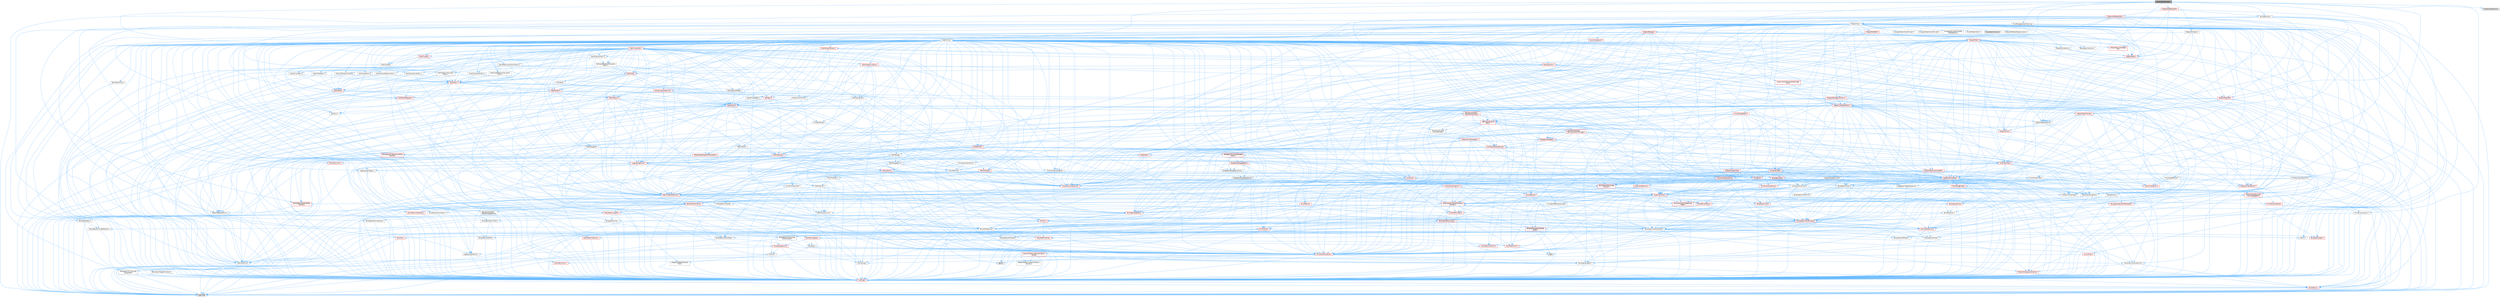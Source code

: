 digraph "StreamableManager.h"
{
 // INTERACTIVE_SVG=YES
 // LATEX_PDF_SIZE
  bgcolor="transparent";
  edge [fontname=Helvetica,fontsize=10,labelfontname=Helvetica,labelfontsize=10];
  node [fontname=Helvetica,fontsize=10,shape=box,height=0.2,width=0.4];
  Node1 [id="Node000001",label="StreamableManager.h",height=0.2,width=0.4,color="gray40", fillcolor="grey60", style="filled", fontcolor="black",tooltip=" "];
  Node1 -> Node2 [id="edge1_Node000001_Node000002",color="steelblue1",style="solid",tooltip=" "];
  Node2 [id="Node000002",label="CoreMinimal.h",height=0.2,width=0.4,color="grey40", fillcolor="white", style="filled",URL="$d7/d67/CoreMinimal_8h.html",tooltip=" "];
  Node2 -> Node3 [id="edge2_Node000002_Node000003",color="steelblue1",style="solid",tooltip=" "];
  Node3 [id="Node000003",label="CoreTypes.h",height=0.2,width=0.4,color="red", fillcolor="#FFF0F0", style="filled",URL="$dc/dec/CoreTypes_8h.html",tooltip=" "];
  Node3 -> Node4 [id="edge3_Node000003_Node000004",color="steelblue1",style="solid",tooltip=" "];
  Node4 [id="Node000004",label="HAL/Platform.h",height=0.2,width=0.4,color="red", fillcolor="#FFF0F0", style="filled",URL="$d9/dd0/Platform_8h.html",tooltip=" "];
  Node4 -> Node7 [id="edge4_Node000004_Node000007",color="steelblue1",style="solid",tooltip=" "];
  Node7 [id="Node000007",label="type_traits",height=0.2,width=0.4,color="grey60", fillcolor="#E0E0E0", style="filled",tooltip=" "];
  Node2 -> Node17 [id="edge5_Node000002_Node000017",color="steelblue1",style="solid",tooltip=" "];
  Node17 [id="Node000017",label="CoreFwd.h",height=0.2,width=0.4,color="grey40", fillcolor="white", style="filled",URL="$d1/d1e/CoreFwd_8h.html",tooltip=" "];
  Node17 -> Node3 [id="edge6_Node000017_Node000003",color="steelblue1",style="solid",tooltip=" "];
  Node17 -> Node18 [id="edge7_Node000017_Node000018",color="steelblue1",style="solid",tooltip=" "];
  Node18 [id="Node000018",label="Containers/ContainersFwd.h",height=0.2,width=0.4,color="grey40", fillcolor="white", style="filled",URL="$d4/d0a/ContainersFwd_8h.html",tooltip=" "];
  Node18 -> Node4 [id="edge8_Node000018_Node000004",color="steelblue1",style="solid",tooltip=" "];
  Node18 -> Node3 [id="edge9_Node000018_Node000003",color="steelblue1",style="solid",tooltip=" "];
  Node18 -> Node19 [id="edge10_Node000018_Node000019",color="steelblue1",style="solid",tooltip=" "];
  Node19 [id="Node000019",label="Traits/IsContiguousContainer.h",height=0.2,width=0.4,color="red", fillcolor="#FFF0F0", style="filled",URL="$d5/d3c/IsContiguousContainer_8h.html",tooltip=" "];
  Node19 -> Node3 [id="edge11_Node000019_Node000003",color="steelblue1",style="solid",tooltip=" "];
  Node17 -> Node22 [id="edge12_Node000017_Node000022",color="steelblue1",style="solid",tooltip=" "];
  Node22 [id="Node000022",label="Math/MathFwd.h",height=0.2,width=0.4,color="grey40", fillcolor="white", style="filled",URL="$d2/d10/MathFwd_8h.html",tooltip=" "];
  Node22 -> Node4 [id="edge13_Node000022_Node000004",color="steelblue1",style="solid",tooltip=" "];
  Node17 -> Node23 [id="edge14_Node000017_Node000023",color="steelblue1",style="solid",tooltip=" "];
  Node23 [id="Node000023",label="UObject/UObjectHierarchy\lFwd.h",height=0.2,width=0.4,color="grey40", fillcolor="white", style="filled",URL="$d3/d13/UObjectHierarchyFwd_8h.html",tooltip=" "];
  Node2 -> Node23 [id="edge15_Node000002_Node000023",color="steelblue1",style="solid",tooltip=" "];
  Node2 -> Node18 [id="edge16_Node000002_Node000018",color="steelblue1",style="solid",tooltip=" "];
  Node2 -> Node24 [id="edge17_Node000002_Node000024",color="steelblue1",style="solid",tooltip=" "];
  Node24 [id="Node000024",label="Misc/VarArgs.h",height=0.2,width=0.4,color="grey40", fillcolor="white", style="filled",URL="$d5/d6f/VarArgs_8h.html",tooltip=" "];
  Node24 -> Node3 [id="edge18_Node000024_Node000003",color="steelblue1",style="solid",tooltip=" "];
  Node2 -> Node25 [id="edge19_Node000002_Node000025",color="steelblue1",style="solid",tooltip=" "];
  Node25 [id="Node000025",label="Logging/LogVerbosity.h",height=0.2,width=0.4,color="grey40", fillcolor="white", style="filled",URL="$d2/d8f/LogVerbosity_8h.html",tooltip=" "];
  Node25 -> Node3 [id="edge20_Node000025_Node000003",color="steelblue1",style="solid",tooltip=" "];
  Node2 -> Node26 [id="edge21_Node000002_Node000026",color="steelblue1",style="solid",tooltip=" "];
  Node26 [id="Node000026",label="Misc/OutputDevice.h",height=0.2,width=0.4,color="red", fillcolor="#FFF0F0", style="filled",URL="$d7/d32/OutputDevice_8h.html",tooltip=" "];
  Node26 -> Node17 [id="edge22_Node000026_Node000017",color="steelblue1",style="solid",tooltip=" "];
  Node26 -> Node3 [id="edge23_Node000026_Node000003",color="steelblue1",style="solid",tooltip=" "];
  Node26 -> Node25 [id="edge24_Node000026_Node000025",color="steelblue1",style="solid",tooltip=" "];
  Node26 -> Node24 [id="edge25_Node000026_Node000024",color="steelblue1",style="solid",tooltip=" "];
  Node2 -> Node32 [id="edge26_Node000002_Node000032",color="steelblue1",style="solid",tooltip=" "];
  Node32 [id="Node000032",label="HAL/PlatformCrt.h",height=0.2,width=0.4,color="red", fillcolor="#FFF0F0", style="filled",URL="$d8/d75/PlatformCrt_8h.html",tooltip=" "];
  Node32 -> Node33 [id="edge27_Node000032_Node000033",color="steelblue1",style="solid",tooltip=" "];
  Node33 [id="Node000033",label="new",height=0.2,width=0.4,color="grey60", fillcolor="#E0E0E0", style="filled",tooltip=" "];
  Node2 -> Node42 [id="edge28_Node000002_Node000042",color="steelblue1",style="solid",tooltip=" "];
  Node42 [id="Node000042",label="HAL/PlatformMisc.h",height=0.2,width=0.4,color="red", fillcolor="#FFF0F0", style="filled",URL="$d0/df5/PlatformMisc_8h.html",tooltip=" "];
  Node42 -> Node3 [id="edge29_Node000042_Node000003",color="steelblue1",style="solid",tooltip=" "];
  Node2 -> Node61 [id="edge30_Node000002_Node000061",color="steelblue1",style="solid",tooltip=" "];
  Node61 [id="Node000061",label="Misc/AssertionMacros.h",height=0.2,width=0.4,color="red", fillcolor="#FFF0F0", style="filled",URL="$d0/dfa/AssertionMacros_8h.html",tooltip=" "];
  Node61 -> Node3 [id="edge31_Node000061_Node000003",color="steelblue1",style="solid",tooltip=" "];
  Node61 -> Node4 [id="edge32_Node000061_Node000004",color="steelblue1",style="solid",tooltip=" "];
  Node61 -> Node42 [id="edge33_Node000061_Node000042",color="steelblue1",style="solid",tooltip=" "];
  Node61 -> Node62 [id="edge34_Node000061_Node000062",color="steelblue1",style="solid",tooltip=" "];
  Node62 [id="Node000062",label="Templates/EnableIf.h",height=0.2,width=0.4,color="grey40", fillcolor="white", style="filled",URL="$d7/d60/EnableIf_8h.html",tooltip=" "];
  Node62 -> Node3 [id="edge35_Node000062_Node000003",color="steelblue1",style="solid",tooltip=" "];
  Node61 -> Node24 [id="edge36_Node000061_Node000024",color="steelblue1",style="solid",tooltip=" "];
  Node61 -> Node69 [id="edge37_Node000061_Node000069",color="steelblue1",style="solid",tooltip=" "];
  Node69 [id="Node000069",label="atomic",height=0.2,width=0.4,color="grey60", fillcolor="#E0E0E0", style="filled",tooltip=" "];
  Node2 -> Node70 [id="edge38_Node000002_Node000070",color="steelblue1",style="solid",tooltip=" "];
  Node70 [id="Node000070",label="Templates/IsPointer.h",height=0.2,width=0.4,color="grey40", fillcolor="white", style="filled",URL="$d7/d05/IsPointer_8h.html",tooltip=" "];
  Node70 -> Node3 [id="edge39_Node000070_Node000003",color="steelblue1",style="solid",tooltip=" "];
  Node2 -> Node71 [id="edge40_Node000002_Node000071",color="steelblue1",style="solid",tooltip=" "];
  Node71 [id="Node000071",label="HAL/PlatformMemory.h",height=0.2,width=0.4,color="red", fillcolor="#FFF0F0", style="filled",URL="$de/d68/PlatformMemory_8h.html",tooltip=" "];
  Node71 -> Node3 [id="edge41_Node000071_Node000003",color="steelblue1",style="solid",tooltip=" "];
  Node2 -> Node54 [id="edge42_Node000002_Node000054",color="steelblue1",style="solid",tooltip=" "];
  Node54 [id="Node000054",label="HAL/PlatformAtomics.h",height=0.2,width=0.4,color="red", fillcolor="#FFF0F0", style="filled",URL="$d3/d36/PlatformAtomics_8h.html",tooltip=" "];
  Node54 -> Node3 [id="edge43_Node000054_Node000003",color="steelblue1",style="solid",tooltip=" "];
  Node2 -> Node76 [id="edge44_Node000002_Node000076",color="steelblue1",style="solid",tooltip=" "];
  Node76 [id="Node000076",label="Misc/Exec.h",height=0.2,width=0.4,color="grey40", fillcolor="white", style="filled",URL="$de/ddb/Exec_8h.html",tooltip=" "];
  Node76 -> Node3 [id="edge45_Node000076_Node000003",color="steelblue1",style="solid",tooltip=" "];
  Node76 -> Node61 [id="edge46_Node000076_Node000061",color="steelblue1",style="solid",tooltip=" "];
  Node2 -> Node77 [id="edge47_Node000002_Node000077",color="steelblue1",style="solid",tooltip=" "];
  Node77 [id="Node000077",label="HAL/MemoryBase.h",height=0.2,width=0.4,color="red", fillcolor="#FFF0F0", style="filled",URL="$d6/d9f/MemoryBase_8h.html",tooltip=" "];
  Node77 -> Node3 [id="edge48_Node000077_Node000003",color="steelblue1",style="solid",tooltip=" "];
  Node77 -> Node54 [id="edge49_Node000077_Node000054",color="steelblue1",style="solid",tooltip=" "];
  Node77 -> Node32 [id="edge50_Node000077_Node000032",color="steelblue1",style="solid",tooltip=" "];
  Node77 -> Node76 [id="edge51_Node000077_Node000076",color="steelblue1",style="solid",tooltip=" "];
  Node77 -> Node26 [id="edge52_Node000077_Node000026",color="steelblue1",style="solid",tooltip=" "];
  Node2 -> Node87 [id="edge53_Node000002_Node000087",color="steelblue1",style="solid",tooltip=" "];
  Node87 [id="Node000087",label="HAL/UnrealMemory.h",height=0.2,width=0.4,color="red", fillcolor="#FFF0F0", style="filled",URL="$d9/d96/UnrealMemory_8h.html",tooltip=" "];
  Node87 -> Node3 [id="edge54_Node000087_Node000003",color="steelblue1",style="solid",tooltip=" "];
  Node87 -> Node77 [id="edge55_Node000087_Node000077",color="steelblue1",style="solid",tooltip=" "];
  Node87 -> Node71 [id="edge56_Node000087_Node000071",color="steelblue1",style="solid",tooltip=" "];
  Node87 -> Node70 [id="edge57_Node000087_Node000070",color="steelblue1",style="solid",tooltip=" "];
  Node2 -> Node89 [id="edge58_Node000002_Node000089",color="steelblue1",style="solid",tooltip=" "];
  Node89 [id="Node000089",label="Templates/IsArithmetic.h",height=0.2,width=0.4,color="grey40", fillcolor="white", style="filled",URL="$d2/d5d/IsArithmetic_8h.html",tooltip=" "];
  Node89 -> Node3 [id="edge59_Node000089_Node000003",color="steelblue1",style="solid",tooltip=" "];
  Node2 -> Node83 [id="edge60_Node000002_Node000083",color="steelblue1",style="solid",tooltip=" "];
  Node83 [id="Node000083",label="Templates/AndOrNot.h",height=0.2,width=0.4,color="grey40", fillcolor="white", style="filled",URL="$db/d0a/AndOrNot_8h.html",tooltip=" "];
  Node83 -> Node3 [id="edge61_Node000083_Node000003",color="steelblue1",style="solid",tooltip=" "];
  Node2 -> Node90 [id="edge62_Node000002_Node000090",color="steelblue1",style="solid",tooltip=" "];
  Node90 [id="Node000090",label="Templates/IsPODType.h",height=0.2,width=0.4,color="grey40", fillcolor="white", style="filled",URL="$d7/db1/IsPODType_8h.html",tooltip=" "];
  Node90 -> Node3 [id="edge63_Node000090_Node000003",color="steelblue1",style="solid",tooltip=" "];
  Node2 -> Node91 [id="edge64_Node000002_Node000091",color="steelblue1",style="solid",tooltip=" "];
  Node91 [id="Node000091",label="Templates/IsUECoreType.h",height=0.2,width=0.4,color="grey40", fillcolor="white", style="filled",URL="$d1/db8/IsUECoreType_8h.html",tooltip=" "];
  Node91 -> Node3 [id="edge65_Node000091_Node000003",color="steelblue1",style="solid",tooltip=" "];
  Node91 -> Node7 [id="edge66_Node000091_Node000007",color="steelblue1",style="solid",tooltip=" "];
  Node2 -> Node84 [id="edge67_Node000002_Node000084",color="steelblue1",style="solid",tooltip=" "];
  Node84 [id="Node000084",label="Templates/IsTriviallyCopy\lConstructible.h",height=0.2,width=0.4,color="grey40", fillcolor="white", style="filled",URL="$d3/d78/IsTriviallyCopyConstructible_8h.html",tooltip=" "];
  Node84 -> Node3 [id="edge68_Node000084_Node000003",color="steelblue1",style="solid",tooltip=" "];
  Node84 -> Node7 [id="edge69_Node000084_Node000007",color="steelblue1",style="solid",tooltip=" "];
  Node2 -> Node92 [id="edge70_Node000002_Node000092",color="steelblue1",style="solid",tooltip=" "];
  Node92 [id="Node000092",label="Templates/UnrealTypeTraits.h",height=0.2,width=0.4,color="grey40", fillcolor="white", style="filled",URL="$d2/d2d/UnrealTypeTraits_8h.html",tooltip=" "];
  Node92 -> Node3 [id="edge71_Node000092_Node000003",color="steelblue1",style="solid",tooltip=" "];
  Node92 -> Node70 [id="edge72_Node000092_Node000070",color="steelblue1",style="solid",tooltip=" "];
  Node92 -> Node61 [id="edge73_Node000092_Node000061",color="steelblue1",style="solid",tooltip=" "];
  Node92 -> Node83 [id="edge74_Node000092_Node000083",color="steelblue1",style="solid",tooltip=" "];
  Node92 -> Node62 [id="edge75_Node000092_Node000062",color="steelblue1",style="solid",tooltip=" "];
  Node92 -> Node89 [id="edge76_Node000092_Node000089",color="steelblue1",style="solid",tooltip=" "];
  Node92 -> Node29 [id="edge77_Node000092_Node000029",color="steelblue1",style="solid",tooltip=" "];
  Node29 [id="Node000029",label="IsEnum.h",height=0.2,width=0.4,color="grey40", fillcolor="white", style="filled",URL="$d4/de5/IsEnum_8h.html",tooltip=" "];
  Node92 -> Node93 [id="edge78_Node000092_Node000093",color="steelblue1",style="solid",tooltip=" "];
  Node93 [id="Node000093",label="Templates/Models.h",height=0.2,width=0.4,color="red", fillcolor="#FFF0F0", style="filled",URL="$d3/d0c/Models_8h.html",tooltip=" "];
  Node92 -> Node90 [id="edge79_Node000092_Node000090",color="steelblue1",style="solid",tooltip=" "];
  Node92 -> Node91 [id="edge80_Node000092_Node000091",color="steelblue1",style="solid",tooltip=" "];
  Node92 -> Node84 [id="edge81_Node000092_Node000084",color="steelblue1",style="solid",tooltip=" "];
  Node2 -> Node62 [id="edge82_Node000002_Node000062",color="steelblue1",style="solid",tooltip=" "];
  Node2 -> Node94 [id="edge83_Node000002_Node000094",color="steelblue1",style="solid",tooltip=" "];
  Node94 [id="Node000094",label="Templates/RemoveReference.h",height=0.2,width=0.4,color="grey40", fillcolor="white", style="filled",URL="$da/dbe/RemoveReference_8h.html",tooltip=" "];
  Node94 -> Node3 [id="edge84_Node000094_Node000003",color="steelblue1",style="solid",tooltip=" "];
  Node2 -> Node95 [id="edge85_Node000002_Node000095",color="steelblue1",style="solid",tooltip=" "];
  Node95 [id="Node000095",label="Templates/IntegralConstant.h",height=0.2,width=0.4,color="grey40", fillcolor="white", style="filled",URL="$db/d1b/IntegralConstant_8h.html",tooltip=" "];
  Node95 -> Node3 [id="edge86_Node000095_Node000003",color="steelblue1",style="solid",tooltip=" "];
  Node2 -> Node96 [id="edge87_Node000002_Node000096",color="steelblue1",style="solid",tooltip=" "];
  Node96 [id="Node000096",label="Templates/IsClass.h",height=0.2,width=0.4,color="grey40", fillcolor="white", style="filled",URL="$db/dcb/IsClass_8h.html",tooltip=" "];
  Node96 -> Node3 [id="edge88_Node000096_Node000003",color="steelblue1",style="solid",tooltip=" "];
  Node2 -> Node97 [id="edge89_Node000002_Node000097",color="steelblue1",style="solid",tooltip=" "];
  Node97 [id="Node000097",label="Templates/TypeCompatible\lBytes.h",height=0.2,width=0.4,color="red", fillcolor="#FFF0F0", style="filled",URL="$df/d0a/TypeCompatibleBytes_8h.html",tooltip=" "];
  Node97 -> Node3 [id="edge90_Node000097_Node000003",color="steelblue1",style="solid",tooltip=" "];
  Node97 -> Node33 [id="edge91_Node000097_Node000033",color="steelblue1",style="solid",tooltip=" "];
  Node97 -> Node7 [id="edge92_Node000097_Node000007",color="steelblue1",style="solid",tooltip=" "];
  Node2 -> Node19 [id="edge93_Node000002_Node000019",color="steelblue1",style="solid",tooltip=" "];
  Node2 -> Node98 [id="edge94_Node000002_Node000098",color="steelblue1",style="solid",tooltip=" "];
  Node98 [id="Node000098",label="Templates/UnrealTemplate.h",height=0.2,width=0.4,color="red", fillcolor="#FFF0F0", style="filled",URL="$d4/d24/UnrealTemplate_8h.html",tooltip=" "];
  Node98 -> Node3 [id="edge95_Node000098_Node000003",color="steelblue1",style="solid",tooltip=" "];
  Node98 -> Node70 [id="edge96_Node000098_Node000070",color="steelblue1",style="solid",tooltip=" "];
  Node98 -> Node87 [id="edge97_Node000098_Node000087",color="steelblue1",style="solid",tooltip=" "];
  Node98 -> Node92 [id="edge98_Node000098_Node000092",color="steelblue1",style="solid",tooltip=" "];
  Node98 -> Node94 [id="edge99_Node000098_Node000094",color="steelblue1",style="solid",tooltip=" "];
  Node98 -> Node64 [id="edge100_Node000098_Node000064",color="steelblue1",style="solid",tooltip=" "];
  Node64 [id="Node000064",label="Templates/Requires.h",height=0.2,width=0.4,color="grey40", fillcolor="white", style="filled",URL="$dc/d96/Requires_8h.html",tooltip=" "];
  Node64 -> Node62 [id="edge101_Node000064_Node000062",color="steelblue1",style="solid",tooltip=" "];
  Node64 -> Node7 [id="edge102_Node000064_Node000007",color="steelblue1",style="solid",tooltip=" "];
  Node98 -> Node97 [id="edge103_Node000098_Node000097",color="steelblue1",style="solid",tooltip=" "];
  Node98 -> Node19 [id="edge104_Node000098_Node000019",color="steelblue1",style="solid",tooltip=" "];
  Node98 -> Node7 [id="edge105_Node000098_Node000007",color="steelblue1",style="solid",tooltip=" "];
  Node2 -> Node47 [id="edge106_Node000002_Node000047",color="steelblue1",style="solid",tooltip=" "];
  Node47 [id="Node000047",label="Math/NumericLimits.h",height=0.2,width=0.4,color="grey40", fillcolor="white", style="filled",URL="$df/d1b/NumericLimits_8h.html",tooltip=" "];
  Node47 -> Node3 [id="edge107_Node000047_Node000003",color="steelblue1",style="solid",tooltip=" "];
  Node2 -> Node102 [id="edge108_Node000002_Node000102",color="steelblue1",style="solid",tooltip=" "];
  Node102 [id="Node000102",label="HAL/PlatformMath.h",height=0.2,width=0.4,color="red", fillcolor="#FFF0F0", style="filled",URL="$dc/d53/PlatformMath_8h.html",tooltip=" "];
  Node102 -> Node3 [id="edge109_Node000102_Node000003",color="steelblue1",style="solid",tooltip=" "];
  Node2 -> Node85 [id="edge110_Node000002_Node000085",color="steelblue1",style="solid",tooltip=" "];
  Node85 [id="Node000085",label="Templates/IsTriviallyCopy\lAssignable.h",height=0.2,width=0.4,color="grey40", fillcolor="white", style="filled",URL="$d2/df2/IsTriviallyCopyAssignable_8h.html",tooltip=" "];
  Node85 -> Node3 [id="edge111_Node000085_Node000003",color="steelblue1",style="solid",tooltip=" "];
  Node85 -> Node7 [id="edge112_Node000085_Node000007",color="steelblue1",style="solid",tooltip=" "];
  Node2 -> Node110 [id="edge113_Node000002_Node000110",color="steelblue1",style="solid",tooltip=" "];
  Node110 [id="Node000110",label="Templates/MemoryOps.h",height=0.2,width=0.4,color="red", fillcolor="#FFF0F0", style="filled",URL="$db/dea/MemoryOps_8h.html",tooltip=" "];
  Node110 -> Node3 [id="edge114_Node000110_Node000003",color="steelblue1",style="solid",tooltip=" "];
  Node110 -> Node87 [id="edge115_Node000110_Node000087",color="steelblue1",style="solid",tooltip=" "];
  Node110 -> Node85 [id="edge116_Node000110_Node000085",color="steelblue1",style="solid",tooltip=" "];
  Node110 -> Node84 [id="edge117_Node000110_Node000084",color="steelblue1",style="solid",tooltip=" "];
  Node110 -> Node64 [id="edge118_Node000110_Node000064",color="steelblue1",style="solid",tooltip=" "];
  Node110 -> Node92 [id="edge119_Node000110_Node000092",color="steelblue1",style="solid",tooltip=" "];
  Node110 -> Node33 [id="edge120_Node000110_Node000033",color="steelblue1",style="solid",tooltip=" "];
  Node110 -> Node7 [id="edge121_Node000110_Node000007",color="steelblue1",style="solid",tooltip=" "];
  Node2 -> Node111 [id="edge122_Node000002_Node000111",color="steelblue1",style="solid",tooltip=" "];
  Node111 [id="Node000111",label="Containers/ContainerAllocation\lPolicies.h",height=0.2,width=0.4,color="red", fillcolor="#FFF0F0", style="filled",URL="$d7/dff/ContainerAllocationPolicies_8h.html",tooltip=" "];
  Node111 -> Node3 [id="edge123_Node000111_Node000003",color="steelblue1",style="solid",tooltip=" "];
  Node111 -> Node111 [id="edge124_Node000111_Node000111",color="steelblue1",style="solid",tooltip=" "];
  Node111 -> Node102 [id="edge125_Node000111_Node000102",color="steelblue1",style="solid",tooltip=" "];
  Node111 -> Node87 [id="edge126_Node000111_Node000087",color="steelblue1",style="solid",tooltip=" "];
  Node111 -> Node47 [id="edge127_Node000111_Node000047",color="steelblue1",style="solid",tooltip=" "];
  Node111 -> Node61 [id="edge128_Node000111_Node000061",color="steelblue1",style="solid",tooltip=" "];
  Node111 -> Node110 [id="edge129_Node000111_Node000110",color="steelblue1",style="solid",tooltip=" "];
  Node111 -> Node97 [id="edge130_Node000111_Node000097",color="steelblue1",style="solid",tooltip=" "];
  Node111 -> Node7 [id="edge131_Node000111_Node000007",color="steelblue1",style="solid",tooltip=" "];
  Node2 -> Node114 [id="edge132_Node000002_Node000114",color="steelblue1",style="solid",tooltip=" "];
  Node114 [id="Node000114",label="Templates/IsEnumClass.h",height=0.2,width=0.4,color="grey40", fillcolor="white", style="filled",URL="$d7/d15/IsEnumClass_8h.html",tooltip=" "];
  Node114 -> Node3 [id="edge133_Node000114_Node000003",color="steelblue1",style="solid",tooltip=" "];
  Node114 -> Node83 [id="edge134_Node000114_Node000083",color="steelblue1",style="solid",tooltip=" "];
  Node2 -> Node115 [id="edge135_Node000002_Node000115",color="steelblue1",style="solid",tooltip=" "];
  Node115 [id="Node000115",label="HAL/PlatformProperties.h",height=0.2,width=0.4,color="red", fillcolor="#FFF0F0", style="filled",URL="$d9/db0/PlatformProperties_8h.html",tooltip=" "];
  Node115 -> Node3 [id="edge136_Node000115_Node000003",color="steelblue1",style="solid",tooltip=" "];
  Node2 -> Node118 [id="edge137_Node000002_Node000118",color="steelblue1",style="solid",tooltip=" "];
  Node118 [id="Node000118",label="Misc/EngineVersionBase.h",height=0.2,width=0.4,color="grey40", fillcolor="white", style="filled",URL="$d5/d2b/EngineVersionBase_8h.html",tooltip=" "];
  Node118 -> Node3 [id="edge138_Node000118_Node000003",color="steelblue1",style="solid",tooltip=" "];
  Node2 -> Node119 [id="edge139_Node000002_Node000119",color="steelblue1",style="solid",tooltip=" "];
  Node119 [id="Node000119",label="Internationalization\l/TextNamespaceFwd.h",height=0.2,width=0.4,color="grey40", fillcolor="white", style="filled",URL="$d8/d97/TextNamespaceFwd_8h.html",tooltip=" "];
  Node119 -> Node3 [id="edge140_Node000119_Node000003",color="steelblue1",style="solid",tooltip=" "];
  Node2 -> Node120 [id="edge141_Node000002_Node000120",color="steelblue1",style="solid",tooltip=" "];
  Node120 [id="Node000120",label="Serialization/Archive.h",height=0.2,width=0.4,color="red", fillcolor="#FFF0F0", style="filled",URL="$d7/d3b/Archive_8h.html",tooltip=" "];
  Node120 -> Node17 [id="edge142_Node000120_Node000017",color="steelblue1",style="solid",tooltip=" "];
  Node120 -> Node3 [id="edge143_Node000120_Node000003",color="steelblue1",style="solid",tooltip=" "];
  Node120 -> Node115 [id="edge144_Node000120_Node000115",color="steelblue1",style="solid",tooltip=" "];
  Node120 -> Node119 [id="edge145_Node000120_Node000119",color="steelblue1",style="solid",tooltip=" "];
  Node120 -> Node22 [id="edge146_Node000120_Node000022",color="steelblue1",style="solid",tooltip=" "];
  Node120 -> Node61 [id="edge147_Node000120_Node000061",color="steelblue1",style="solid",tooltip=" "];
  Node120 -> Node118 [id="edge148_Node000120_Node000118",color="steelblue1",style="solid",tooltip=" "];
  Node120 -> Node24 [id="edge149_Node000120_Node000024",color="steelblue1",style="solid",tooltip=" "];
  Node120 -> Node62 [id="edge150_Node000120_Node000062",color="steelblue1",style="solid",tooltip=" "];
  Node120 -> Node114 [id="edge151_Node000120_Node000114",color="steelblue1",style="solid",tooltip=" "];
  Node120 -> Node98 [id="edge152_Node000120_Node000098",color="steelblue1",style="solid",tooltip=" "];
  Node120 -> Node123 [id="edge153_Node000120_Node000123",color="steelblue1",style="solid",tooltip=" "];
  Node123 [id="Node000123",label="UObject/ObjectVersion.h",height=0.2,width=0.4,color="grey40", fillcolor="white", style="filled",URL="$da/d63/ObjectVersion_8h.html",tooltip=" "];
  Node123 -> Node3 [id="edge154_Node000123_Node000003",color="steelblue1",style="solid",tooltip=" "];
  Node2 -> Node124 [id="edge155_Node000002_Node000124",color="steelblue1",style="solid",tooltip=" "];
  Node124 [id="Node000124",label="Templates/Less.h",height=0.2,width=0.4,color="grey40", fillcolor="white", style="filled",URL="$de/dc8/Less_8h.html",tooltip=" "];
  Node124 -> Node3 [id="edge156_Node000124_Node000003",color="steelblue1",style="solid",tooltip=" "];
  Node124 -> Node98 [id="edge157_Node000124_Node000098",color="steelblue1",style="solid",tooltip=" "];
  Node2 -> Node125 [id="edge158_Node000002_Node000125",color="steelblue1",style="solid",tooltip=" "];
  Node125 [id="Node000125",label="Templates/Sorting.h",height=0.2,width=0.4,color="red", fillcolor="#FFF0F0", style="filled",URL="$d3/d9e/Sorting_8h.html",tooltip=" "];
  Node125 -> Node3 [id="edge159_Node000125_Node000003",color="steelblue1",style="solid",tooltip=" "];
  Node125 -> Node102 [id="edge160_Node000125_Node000102",color="steelblue1",style="solid",tooltip=" "];
  Node125 -> Node124 [id="edge161_Node000125_Node000124",color="steelblue1",style="solid",tooltip=" "];
  Node2 -> Node136 [id="edge162_Node000002_Node000136",color="steelblue1",style="solid",tooltip=" "];
  Node136 [id="Node000136",label="Misc/Char.h",height=0.2,width=0.4,color="red", fillcolor="#FFF0F0", style="filled",URL="$d0/d58/Char_8h.html",tooltip=" "];
  Node136 -> Node3 [id="edge163_Node000136_Node000003",color="steelblue1",style="solid",tooltip=" "];
  Node136 -> Node7 [id="edge164_Node000136_Node000007",color="steelblue1",style="solid",tooltip=" "];
  Node2 -> Node139 [id="edge165_Node000002_Node000139",color="steelblue1",style="solid",tooltip=" "];
  Node139 [id="Node000139",label="GenericPlatform/GenericPlatform\lStricmp.h",height=0.2,width=0.4,color="grey40", fillcolor="white", style="filled",URL="$d2/d86/GenericPlatformStricmp_8h.html",tooltip=" "];
  Node139 -> Node3 [id="edge166_Node000139_Node000003",color="steelblue1",style="solid",tooltip=" "];
  Node2 -> Node140 [id="edge167_Node000002_Node000140",color="steelblue1",style="solid",tooltip=" "];
  Node140 [id="Node000140",label="GenericPlatform/GenericPlatform\lString.h",height=0.2,width=0.4,color="red", fillcolor="#FFF0F0", style="filled",URL="$dd/d20/GenericPlatformString_8h.html",tooltip=" "];
  Node140 -> Node3 [id="edge168_Node000140_Node000003",color="steelblue1",style="solid",tooltip=" "];
  Node140 -> Node139 [id="edge169_Node000140_Node000139",color="steelblue1",style="solid",tooltip=" "];
  Node140 -> Node62 [id="edge170_Node000140_Node000062",color="steelblue1",style="solid",tooltip=" "];
  Node140 -> Node7 [id="edge171_Node000140_Node000007",color="steelblue1",style="solid",tooltip=" "];
  Node2 -> Node73 [id="edge172_Node000002_Node000073",color="steelblue1",style="solid",tooltip=" "];
  Node73 [id="Node000073",label="HAL/PlatformString.h",height=0.2,width=0.4,color="red", fillcolor="#FFF0F0", style="filled",URL="$db/db5/PlatformString_8h.html",tooltip=" "];
  Node73 -> Node3 [id="edge173_Node000073_Node000003",color="steelblue1",style="solid",tooltip=" "];
  Node2 -> Node143 [id="edge174_Node000002_Node000143",color="steelblue1",style="solid",tooltip=" "];
  Node143 [id="Node000143",label="Misc/CString.h",height=0.2,width=0.4,color="red", fillcolor="#FFF0F0", style="filled",URL="$d2/d49/CString_8h.html",tooltip=" "];
  Node143 -> Node3 [id="edge175_Node000143_Node000003",color="steelblue1",style="solid",tooltip=" "];
  Node143 -> Node32 [id="edge176_Node000143_Node000032",color="steelblue1",style="solid",tooltip=" "];
  Node143 -> Node73 [id="edge177_Node000143_Node000073",color="steelblue1",style="solid",tooltip=" "];
  Node143 -> Node61 [id="edge178_Node000143_Node000061",color="steelblue1",style="solid",tooltip=" "];
  Node143 -> Node136 [id="edge179_Node000143_Node000136",color="steelblue1",style="solid",tooltip=" "];
  Node143 -> Node24 [id="edge180_Node000143_Node000024",color="steelblue1",style="solid",tooltip=" "];
  Node2 -> Node144 [id="edge181_Node000002_Node000144",color="steelblue1",style="solid",tooltip=" "];
  Node144 [id="Node000144",label="Misc/Crc.h",height=0.2,width=0.4,color="red", fillcolor="#FFF0F0", style="filled",URL="$d4/dd2/Crc_8h.html",tooltip=" "];
  Node144 -> Node3 [id="edge182_Node000144_Node000003",color="steelblue1",style="solid",tooltip=" "];
  Node144 -> Node73 [id="edge183_Node000144_Node000073",color="steelblue1",style="solid",tooltip=" "];
  Node144 -> Node61 [id="edge184_Node000144_Node000061",color="steelblue1",style="solid",tooltip=" "];
  Node144 -> Node143 [id="edge185_Node000144_Node000143",color="steelblue1",style="solid",tooltip=" "];
  Node144 -> Node136 [id="edge186_Node000144_Node000136",color="steelblue1",style="solid",tooltip=" "];
  Node144 -> Node92 [id="edge187_Node000144_Node000092",color="steelblue1",style="solid",tooltip=" "];
  Node2 -> Node135 [id="edge188_Node000002_Node000135",color="steelblue1",style="solid",tooltip=" "];
  Node135 [id="Node000135",label="Math/UnrealMathUtility.h",height=0.2,width=0.4,color="red", fillcolor="#FFF0F0", style="filled",URL="$db/db8/UnrealMathUtility_8h.html",tooltip=" "];
  Node135 -> Node3 [id="edge189_Node000135_Node000003",color="steelblue1",style="solid",tooltip=" "];
  Node135 -> Node61 [id="edge190_Node000135_Node000061",color="steelblue1",style="solid",tooltip=" "];
  Node135 -> Node102 [id="edge191_Node000135_Node000102",color="steelblue1",style="solid",tooltip=" "];
  Node135 -> Node22 [id="edge192_Node000135_Node000022",color="steelblue1",style="solid",tooltip=" "];
  Node135 -> Node64 [id="edge193_Node000135_Node000064",color="steelblue1",style="solid",tooltip=" "];
  Node2 -> Node145 [id="edge194_Node000002_Node000145",color="steelblue1",style="solid",tooltip=" "];
  Node145 [id="Node000145",label="Containers/UnrealString.h",height=0.2,width=0.4,color="red", fillcolor="#FFF0F0", style="filled",URL="$d5/dba/UnrealString_8h.html",tooltip=" "];
  Node2 -> Node149 [id="edge195_Node000002_Node000149",color="steelblue1",style="solid",tooltip=" "];
  Node149 [id="Node000149",label="Containers/Array.h",height=0.2,width=0.4,color="red", fillcolor="#FFF0F0", style="filled",URL="$df/dd0/Array_8h.html",tooltip=" "];
  Node149 -> Node3 [id="edge196_Node000149_Node000003",color="steelblue1",style="solid",tooltip=" "];
  Node149 -> Node61 [id="edge197_Node000149_Node000061",color="steelblue1",style="solid",tooltip=" "];
  Node149 -> Node150 [id="edge198_Node000149_Node000150",color="steelblue1",style="solid",tooltip=" "];
  Node150 [id="Node000150",label="Misc/IntrusiveUnsetOptional\lState.h",height=0.2,width=0.4,color="red", fillcolor="#FFF0F0", style="filled",URL="$d2/d0a/IntrusiveUnsetOptionalState_8h.html",tooltip=" "];
  Node149 -> Node152 [id="edge199_Node000149_Node000152",color="steelblue1",style="solid",tooltip=" "];
  Node152 [id="Node000152",label="Misc/ReverseIterate.h",height=0.2,width=0.4,color="red", fillcolor="#FFF0F0", style="filled",URL="$db/de3/ReverseIterate_8h.html",tooltip=" "];
  Node152 -> Node4 [id="edge200_Node000152_Node000004",color="steelblue1",style="solid",tooltip=" "];
  Node149 -> Node87 [id="edge201_Node000149_Node000087",color="steelblue1",style="solid",tooltip=" "];
  Node149 -> Node92 [id="edge202_Node000149_Node000092",color="steelblue1",style="solid",tooltip=" "];
  Node149 -> Node98 [id="edge203_Node000149_Node000098",color="steelblue1",style="solid",tooltip=" "];
  Node149 -> Node111 [id="edge204_Node000149_Node000111",color="steelblue1",style="solid",tooltip=" "];
  Node149 -> Node120 [id="edge205_Node000149_Node000120",color="steelblue1",style="solid",tooltip=" "];
  Node149 -> Node170 [id="edge206_Node000149_Node000170",color="steelblue1",style="solid",tooltip=" "];
  Node170 [id="Node000170",label="Concepts/GetTypeHashable.h",height=0.2,width=0.4,color="grey40", fillcolor="white", style="filled",URL="$d3/da2/GetTypeHashable_8h.html",tooltip=" "];
  Node170 -> Node3 [id="edge207_Node000170_Node000003",color="steelblue1",style="solid",tooltip=" "];
  Node170 -> Node161 [id="edge208_Node000170_Node000161",color="steelblue1",style="solid",tooltip=" "];
  Node161 [id="Node000161",label="Templates/TypeHash.h",height=0.2,width=0.4,color="red", fillcolor="#FFF0F0", style="filled",URL="$d1/d62/TypeHash_8h.html",tooltip=" "];
  Node161 -> Node3 [id="edge209_Node000161_Node000003",color="steelblue1",style="solid",tooltip=" "];
  Node161 -> Node64 [id="edge210_Node000161_Node000064",color="steelblue1",style="solid",tooltip=" "];
  Node161 -> Node144 [id="edge211_Node000161_Node000144",color="steelblue1",style="solid",tooltip=" "];
  Node161 -> Node7 [id="edge212_Node000161_Node000007",color="steelblue1",style="solid",tooltip=" "];
  Node149 -> Node128 [id="edge213_Node000149_Node000128",color="steelblue1",style="solid",tooltip=" "];
  Node128 [id="Node000128",label="Templates/Invoke.h",height=0.2,width=0.4,color="red", fillcolor="#FFF0F0", style="filled",URL="$d7/deb/Invoke_8h.html",tooltip=" "];
  Node128 -> Node3 [id="edge214_Node000128_Node000003",color="steelblue1",style="solid",tooltip=" "];
  Node128 -> Node98 [id="edge215_Node000128_Node000098",color="steelblue1",style="solid",tooltip=" "];
  Node128 -> Node7 [id="edge216_Node000128_Node000007",color="steelblue1",style="solid",tooltip=" "];
  Node149 -> Node124 [id="edge217_Node000149_Node000124",color="steelblue1",style="solid",tooltip=" "];
  Node149 -> Node171 [id="edge218_Node000149_Node000171",color="steelblue1",style="solid",tooltip=" "];
  Node171 [id="Node000171",label="Templates/LosesQualifiers\lFromTo.h",height=0.2,width=0.4,color="red", fillcolor="#FFF0F0", style="filled",URL="$d2/db3/LosesQualifiersFromTo_8h.html",tooltip=" "];
  Node171 -> Node7 [id="edge219_Node000171_Node000007",color="steelblue1",style="solid",tooltip=" "];
  Node149 -> Node64 [id="edge220_Node000149_Node000064",color="steelblue1",style="solid",tooltip=" "];
  Node149 -> Node125 [id="edge221_Node000149_Node000125",color="steelblue1",style="solid",tooltip=" "];
  Node149 -> Node172 [id="edge222_Node000149_Node000172",color="steelblue1",style="solid",tooltip=" "];
  Node172 [id="Node000172",label="Templates/AlignmentTemplates.h",height=0.2,width=0.4,color="red", fillcolor="#FFF0F0", style="filled",URL="$dd/d32/AlignmentTemplates_8h.html",tooltip=" "];
  Node172 -> Node3 [id="edge223_Node000172_Node000003",color="steelblue1",style="solid",tooltip=" "];
  Node172 -> Node70 [id="edge224_Node000172_Node000070",color="steelblue1",style="solid",tooltip=" "];
  Node149 -> Node45 [id="edge225_Node000149_Node000045",color="steelblue1",style="solid",tooltip=" "];
  Node45 [id="Node000045",label="Traits/ElementType.h",height=0.2,width=0.4,color="red", fillcolor="#FFF0F0", style="filled",URL="$d5/d4f/ElementType_8h.html",tooltip=" "];
  Node45 -> Node4 [id="edge226_Node000045_Node000004",color="steelblue1",style="solid",tooltip=" "];
  Node45 -> Node7 [id="edge227_Node000045_Node000007",color="steelblue1",style="solid",tooltip=" "];
  Node149 -> Node7 [id="edge228_Node000149_Node000007",color="steelblue1",style="solid",tooltip=" "];
  Node2 -> Node173 [id="edge229_Node000002_Node000173",color="steelblue1",style="solid",tooltip=" "];
  Node173 [id="Node000173",label="Misc/FrameNumber.h",height=0.2,width=0.4,color="grey40", fillcolor="white", style="filled",URL="$dd/dbd/FrameNumber_8h.html",tooltip=" "];
  Node173 -> Node3 [id="edge230_Node000173_Node000003",color="steelblue1",style="solid",tooltip=" "];
  Node173 -> Node47 [id="edge231_Node000173_Node000047",color="steelblue1",style="solid",tooltip=" "];
  Node173 -> Node135 [id="edge232_Node000173_Node000135",color="steelblue1",style="solid",tooltip=" "];
  Node173 -> Node62 [id="edge233_Node000173_Node000062",color="steelblue1",style="solid",tooltip=" "];
  Node173 -> Node92 [id="edge234_Node000173_Node000092",color="steelblue1",style="solid",tooltip=" "];
  Node2 -> Node174 [id="edge235_Node000002_Node000174",color="steelblue1",style="solid",tooltip=" "];
  Node174 [id="Node000174",label="Misc/Timespan.h",height=0.2,width=0.4,color="grey40", fillcolor="white", style="filled",URL="$da/dd9/Timespan_8h.html",tooltip=" "];
  Node174 -> Node3 [id="edge236_Node000174_Node000003",color="steelblue1",style="solid",tooltip=" "];
  Node174 -> Node175 [id="edge237_Node000174_Node000175",color="steelblue1",style="solid",tooltip=" "];
  Node175 [id="Node000175",label="Math/Interval.h",height=0.2,width=0.4,color="grey40", fillcolor="white", style="filled",URL="$d1/d55/Interval_8h.html",tooltip=" "];
  Node175 -> Node3 [id="edge238_Node000175_Node000003",color="steelblue1",style="solid",tooltip=" "];
  Node175 -> Node89 [id="edge239_Node000175_Node000089",color="steelblue1",style="solid",tooltip=" "];
  Node175 -> Node92 [id="edge240_Node000175_Node000092",color="steelblue1",style="solid",tooltip=" "];
  Node175 -> Node47 [id="edge241_Node000175_Node000047",color="steelblue1",style="solid",tooltip=" "];
  Node175 -> Node135 [id="edge242_Node000175_Node000135",color="steelblue1",style="solid",tooltip=" "];
  Node174 -> Node135 [id="edge243_Node000174_Node000135",color="steelblue1",style="solid",tooltip=" "];
  Node174 -> Node61 [id="edge244_Node000174_Node000061",color="steelblue1",style="solid",tooltip=" "];
  Node2 -> Node176 [id="edge245_Node000002_Node000176",color="steelblue1",style="solid",tooltip=" "];
  Node176 [id="Node000176",label="Containers/StringConv.h",height=0.2,width=0.4,color="red", fillcolor="#FFF0F0", style="filled",URL="$d3/ddf/StringConv_8h.html",tooltip=" "];
  Node176 -> Node3 [id="edge246_Node000176_Node000003",color="steelblue1",style="solid",tooltip=" "];
  Node176 -> Node61 [id="edge247_Node000176_Node000061",color="steelblue1",style="solid",tooltip=" "];
  Node176 -> Node111 [id="edge248_Node000176_Node000111",color="steelblue1",style="solid",tooltip=" "];
  Node176 -> Node149 [id="edge249_Node000176_Node000149",color="steelblue1",style="solid",tooltip=" "];
  Node176 -> Node143 [id="edge250_Node000176_Node000143",color="steelblue1",style="solid",tooltip=" "];
  Node176 -> Node177 [id="edge251_Node000176_Node000177",color="steelblue1",style="solid",tooltip=" "];
  Node177 [id="Node000177",label="Templates/IsArray.h",height=0.2,width=0.4,color="grey40", fillcolor="white", style="filled",URL="$d8/d8d/IsArray_8h.html",tooltip=" "];
  Node177 -> Node3 [id="edge252_Node000177_Node000003",color="steelblue1",style="solid",tooltip=" "];
  Node176 -> Node98 [id="edge253_Node000176_Node000098",color="steelblue1",style="solid",tooltip=" "];
  Node176 -> Node92 [id="edge254_Node000176_Node000092",color="steelblue1",style="solid",tooltip=" "];
  Node176 -> Node45 [id="edge255_Node000176_Node000045",color="steelblue1",style="solid",tooltip=" "];
  Node176 -> Node19 [id="edge256_Node000176_Node000019",color="steelblue1",style="solid",tooltip=" "];
  Node176 -> Node7 [id="edge257_Node000176_Node000007",color="steelblue1",style="solid",tooltip=" "];
  Node2 -> Node178 [id="edge258_Node000002_Node000178",color="steelblue1",style="solid",tooltip=" "];
  Node178 [id="Node000178",label="UObject/UnrealNames.h",height=0.2,width=0.4,color="red", fillcolor="#FFF0F0", style="filled",URL="$d8/db1/UnrealNames_8h.html",tooltip=" "];
  Node178 -> Node3 [id="edge259_Node000178_Node000003",color="steelblue1",style="solid",tooltip=" "];
  Node2 -> Node180 [id="edge260_Node000002_Node000180",color="steelblue1",style="solid",tooltip=" "];
  Node180 [id="Node000180",label="UObject/NameTypes.h",height=0.2,width=0.4,color="red", fillcolor="#FFF0F0", style="filled",URL="$d6/d35/NameTypes_8h.html",tooltip=" "];
  Node180 -> Node3 [id="edge261_Node000180_Node000003",color="steelblue1",style="solid",tooltip=" "];
  Node180 -> Node61 [id="edge262_Node000180_Node000061",color="steelblue1",style="solid",tooltip=" "];
  Node180 -> Node87 [id="edge263_Node000180_Node000087",color="steelblue1",style="solid",tooltip=" "];
  Node180 -> Node92 [id="edge264_Node000180_Node000092",color="steelblue1",style="solid",tooltip=" "];
  Node180 -> Node98 [id="edge265_Node000180_Node000098",color="steelblue1",style="solid",tooltip=" "];
  Node180 -> Node145 [id="edge266_Node000180_Node000145",color="steelblue1",style="solid",tooltip=" "];
  Node180 -> Node181 [id="edge267_Node000180_Node000181",color="steelblue1",style="solid",tooltip=" "];
  Node181 [id="Node000181",label="HAL/CriticalSection.h",height=0.2,width=0.4,color="red", fillcolor="#FFF0F0", style="filled",URL="$d6/d90/CriticalSection_8h.html",tooltip=" "];
  Node180 -> Node176 [id="edge268_Node000180_Node000176",color="steelblue1",style="solid",tooltip=" "];
  Node180 -> Node44 [id="edge269_Node000180_Node000044",color="steelblue1",style="solid",tooltip=" "];
  Node44 [id="Node000044",label="Containers/StringFwd.h",height=0.2,width=0.4,color="grey40", fillcolor="white", style="filled",URL="$df/d37/StringFwd_8h.html",tooltip=" "];
  Node44 -> Node3 [id="edge270_Node000044_Node000003",color="steelblue1",style="solid",tooltip=" "];
  Node44 -> Node45 [id="edge271_Node000044_Node000045",color="steelblue1",style="solid",tooltip=" "];
  Node44 -> Node19 [id="edge272_Node000044_Node000019",color="steelblue1",style="solid",tooltip=" "];
  Node180 -> Node178 [id="edge273_Node000180_Node000178",color="steelblue1",style="solid",tooltip=" "];
  Node180 -> Node150 [id="edge274_Node000180_Node000150",color="steelblue1",style="solid",tooltip=" "];
  Node180 -> Node184 [id="edge275_Node000180_Node000184",color="steelblue1",style="solid",tooltip=" "];
  Node184 [id="Node000184",label="Misc/StringBuilder.h",height=0.2,width=0.4,color="red", fillcolor="#FFF0F0", style="filled",URL="$d4/d52/StringBuilder_8h.html",tooltip=" "];
  Node184 -> Node44 [id="edge276_Node000184_Node000044",color="steelblue1",style="solid",tooltip=" "];
  Node184 -> Node3 [id="edge277_Node000184_Node000003",color="steelblue1",style="solid",tooltip=" "];
  Node184 -> Node73 [id="edge278_Node000184_Node000073",color="steelblue1",style="solid",tooltip=" "];
  Node184 -> Node87 [id="edge279_Node000184_Node000087",color="steelblue1",style="solid",tooltip=" "];
  Node184 -> Node61 [id="edge280_Node000184_Node000061",color="steelblue1",style="solid",tooltip=" "];
  Node184 -> Node143 [id="edge281_Node000184_Node000143",color="steelblue1",style="solid",tooltip=" "];
  Node184 -> Node62 [id="edge282_Node000184_Node000062",color="steelblue1",style="solid",tooltip=" "];
  Node184 -> Node64 [id="edge283_Node000184_Node000064",color="steelblue1",style="solid",tooltip=" "];
  Node184 -> Node98 [id="edge284_Node000184_Node000098",color="steelblue1",style="solid",tooltip=" "];
  Node184 -> Node92 [id="edge285_Node000184_Node000092",color="steelblue1",style="solid",tooltip=" "];
  Node184 -> Node19 [id="edge286_Node000184_Node000019",color="steelblue1",style="solid",tooltip=" "];
  Node184 -> Node7 [id="edge287_Node000184_Node000007",color="steelblue1",style="solid",tooltip=" "];
  Node2 -> Node188 [id="edge288_Node000002_Node000188",color="steelblue1",style="solid",tooltip=" "];
  Node188 [id="Node000188",label="Misc/Parse.h",height=0.2,width=0.4,color="red", fillcolor="#FFF0F0", style="filled",URL="$dc/d71/Parse_8h.html",tooltip=" "];
  Node188 -> Node44 [id="edge289_Node000188_Node000044",color="steelblue1",style="solid",tooltip=" "];
  Node188 -> Node145 [id="edge290_Node000188_Node000145",color="steelblue1",style="solid",tooltip=" "];
  Node188 -> Node3 [id="edge291_Node000188_Node000003",color="steelblue1",style="solid",tooltip=" "];
  Node188 -> Node32 [id="edge292_Node000188_Node000032",color="steelblue1",style="solid",tooltip=" "];
  Node188 -> Node49 [id="edge293_Node000188_Node000049",color="steelblue1",style="solid",tooltip=" "];
  Node49 [id="Node000049",label="Misc/EnumClassFlags.h",height=0.2,width=0.4,color="grey40", fillcolor="white", style="filled",URL="$d8/de7/EnumClassFlags_8h.html",tooltip=" "];
  Node188 -> Node189 [id="edge294_Node000188_Node000189",color="steelblue1",style="solid",tooltip=" "];
  Node189 [id="Node000189",label="Templates/Function.h",height=0.2,width=0.4,color="grey40", fillcolor="white", style="filled",URL="$df/df5/Function_8h.html",tooltip=" "];
  Node189 -> Node3 [id="edge295_Node000189_Node000003",color="steelblue1",style="solid",tooltip=" "];
  Node189 -> Node61 [id="edge296_Node000189_Node000061",color="steelblue1",style="solid",tooltip=" "];
  Node189 -> Node150 [id="edge297_Node000189_Node000150",color="steelblue1",style="solid",tooltip=" "];
  Node189 -> Node87 [id="edge298_Node000189_Node000087",color="steelblue1",style="solid",tooltip=" "];
  Node189 -> Node190 [id="edge299_Node000189_Node000190",color="steelblue1",style="solid",tooltip=" "];
  Node190 [id="Node000190",label="Templates/FunctionFwd.h",height=0.2,width=0.4,color="grey40", fillcolor="white", style="filled",URL="$d6/d54/FunctionFwd_8h.html",tooltip=" "];
  Node189 -> Node92 [id="edge300_Node000189_Node000092",color="steelblue1",style="solid",tooltip=" "];
  Node189 -> Node128 [id="edge301_Node000189_Node000128",color="steelblue1",style="solid",tooltip=" "];
  Node189 -> Node98 [id="edge302_Node000189_Node000098",color="steelblue1",style="solid",tooltip=" "];
  Node189 -> Node64 [id="edge303_Node000189_Node000064",color="steelblue1",style="solid",tooltip=" "];
  Node189 -> Node135 [id="edge304_Node000189_Node000135",color="steelblue1",style="solid",tooltip=" "];
  Node189 -> Node33 [id="edge305_Node000189_Node000033",color="steelblue1",style="solid",tooltip=" "];
  Node189 -> Node7 [id="edge306_Node000189_Node000007",color="steelblue1",style="solid",tooltip=" "];
  Node2 -> Node172 [id="edge307_Node000002_Node000172",color="steelblue1",style="solid",tooltip=" "];
  Node2 -> Node191 [id="edge308_Node000002_Node000191",color="steelblue1",style="solid",tooltip=" "];
  Node191 [id="Node000191",label="Misc/StructBuilder.h",height=0.2,width=0.4,color="grey40", fillcolor="white", style="filled",URL="$d9/db3/StructBuilder_8h.html",tooltip=" "];
  Node191 -> Node3 [id="edge309_Node000191_Node000003",color="steelblue1",style="solid",tooltip=" "];
  Node191 -> Node135 [id="edge310_Node000191_Node000135",color="steelblue1",style="solid",tooltip=" "];
  Node191 -> Node172 [id="edge311_Node000191_Node000172",color="steelblue1",style="solid",tooltip=" "];
  Node2 -> Node104 [id="edge312_Node000002_Node000104",color="steelblue1",style="solid",tooltip=" "];
  Node104 [id="Node000104",label="Templates/Decay.h",height=0.2,width=0.4,color="grey40", fillcolor="white", style="filled",URL="$dd/d0f/Decay_8h.html",tooltip=" "];
  Node104 -> Node3 [id="edge313_Node000104_Node000003",color="steelblue1",style="solid",tooltip=" "];
  Node104 -> Node94 [id="edge314_Node000104_Node000094",color="steelblue1",style="solid",tooltip=" "];
  Node104 -> Node7 [id="edge315_Node000104_Node000007",color="steelblue1",style="solid",tooltip=" "];
  Node2 -> Node192 [id="edge316_Node000002_Node000192",color="steelblue1",style="solid",tooltip=" "];
  Node192 [id="Node000192",label="Templates/PointerIsConvertible\lFromTo.h",height=0.2,width=0.4,color="red", fillcolor="#FFF0F0", style="filled",URL="$d6/d65/PointerIsConvertibleFromTo_8h.html",tooltip=" "];
  Node192 -> Node3 [id="edge317_Node000192_Node000003",color="steelblue1",style="solid",tooltip=" "];
  Node192 -> Node171 [id="edge318_Node000192_Node000171",color="steelblue1",style="solid",tooltip=" "];
  Node192 -> Node7 [id="edge319_Node000192_Node000007",color="steelblue1",style="solid",tooltip=" "];
  Node2 -> Node128 [id="edge320_Node000002_Node000128",color="steelblue1",style="solid",tooltip=" "];
  Node2 -> Node189 [id="edge321_Node000002_Node000189",color="steelblue1",style="solid",tooltip=" "];
  Node2 -> Node161 [id="edge322_Node000002_Node000161",color="steelblue1",style="solid",tooltip=" "];
  Node2 -> Node193 [id="edge323_Node000002_Node000193",color="steelblue1",style="solid",tooltip=" "];
  Node193 [id="Node000193",label="Containers/ScriptArray.h",height=0.2,width=0.4,color="red", fillcolor="#FFF0F0", style="filled",URL="$dc/daf/ScriptArray_8h.html",tooltip=" "];
  Node193 -> Node3 [id="edge324_Node000193_Node000003",color="steelblue1",style="solid",tooltip=" "];
  Node193 -> Node61 [id="edge325_Node000193_Node000061",color="steelblue1",style="solid",tooltip=" "];
  Node193 -> Node87 [id="edge326_Node000193_Node000087",color="steelblue1",style="solid",tooltip=" "];
  Node193 -> Node111 [id="edge327_Node000193_Node000111",color="steelblue1",style="solid",tooltip=" "];
  Node193 -> Node149 [id="edge328_Node000193_Node000149",color="steelblue1",style="solid",tooltip=" "];
  Node2 -> Node194 [id="edge329_Node000002_Node000194",color="steelblue1",style="solid",tooltip=" "];
  Node194 [id="Node000194",label="Containers/BitArray.h",height=0.2,width=0.4,color="red", fillcolor="#FFF0F0", style="filled",URL="$d1/de4/BitArray_8h.html",tooltip=" "];
  Node194 -> Node111 [id="edge330_Node000194_Node000111",color="steelblue1",style="solid",tooltip=" "];
  Node194 -> Node3 [id="edge331_Node000194_Node000003",color="steelblue1",style="solid",tooltip=" "];
  Node194 -> Node54 [id="edge332_Node000194_Node000054",color="steelblue1",style="solid",tooltip=" "];
  Node194 -> Node87 [id="edge333_Node000194_Node000087",color="steelblue1",style="solid",tooltip=" "];
  Node194 -> Node135 [id="edge334_Node000194_Node000135",color="steelblue1",style="solid",tooltip=" "];
  Node194 -> Node61 [id="edge335_Node000194_Node000061",color="steelblue1",style="solid",tooltip=" "];
  Node194 -> Node49 [id="edge336_Node000194_Node000049",color="steelblue1",style="solid",tooltip=" "];
  Node194 -> Node120 [id="edge337_Node000194_Node000120",color="steelblue1",style="solid",tooltip=" "];
  Node194 -> Node62 [id="edge338_Node000194_Node000062",color="steelblue1",style="solid",tooltip=" "];
  Node194 -> Node128 [id="edge339_Node000194_Node000128",color="steelblue1",style="solid",tooltip=" "];
  Node194 -> Node98 [id="edge340_Node000194_Node000098",color="steelblue1",style="solid",tooltip=" "];
  Node194 -> Node92 [id="edge341_Node000194_Node000092",color="steelblue1",style="solid",tooltip=" "];
  Node2 -> Node195 [id="edge342_Node000002_Node000195",color="steelblue1",style="solid",tooltip=" "];
  Node195 [id="Node000195",label="Containers/SparseArray.h",height=0.2,width=0.4,color="red", fillcolor="#FFF0F0", style="filled",URL="$d5/dbf/SparseArray_8h.html",tooltip=" "];
  Node195 -> Node3 [id="edge343_Node000195_Node000003",color="steelblue1",style="solid",tooltip=" "];
  Node195 -> Node61 [id="edge344_Node000195_Node000061",color="steelblue1",style="solid",tooltip=" "];
  Node195 -> Node87 [id="edge345_Node000195_Node000087",color="steelblue1",style="solid",tooltip=" "];
  Node195 -> Node92 [id="edge346_Node000195_Node000092",color="steelblue1",style="solid",tooltip=" "];
  Node195 -> Node98 [id="edge347_Node000195_Node000098",color="steelblue1",style="solid",tooltip=" "];
  Node195 -> Node111 [id="edge348_Node000195_Node000111",color="steelblue1",style="solid",tooltip=" "];
  Node195 -> Node124 [id="edge349_Node000195_Node000124",color="steelblue1",style="solid",tooltip=" "];
  Node195 -> Node149 [id="edge350_Node000195_Node000149",color="steelblue1",style="solid",tooltip=" "];
  Node195 -> Node135 [id="edge351_Node000195_Node000135",color="steelblue1",style="solid",tooltip=" "];
  Node195 -> Node193 [id="edge352_Node000195_Node000193",color="steelblue1",style="solid",tooltip=" "];
  Node195 -> Node194 [id="edge353_Node000195_Node000194",color="steelblue1",style="solid",tooltip=" "];
  Node195 -> Node196 [id="edge354_Node000195_Node000196",color="steelblue1",style="solid",tooltip=" "];
  Node196 [id="Node000196",label="Serialization/Structured\lArchive.h",height=0.2,width=0.4,color="red", fillcolor="#FFF0F0", style="filled",URL="$d9/d1e/StructuredArchive_8h.html",tooltip=" "];
  Node196 -> Node149 [id="edge355_Node000196_Node000149",color="steelblue1",style="solid",tooltip=" "];
  Node196 -> Node111 [id="edge356_Node000196_Node000111",color="steelblue1",style="solid",tooltip=" "];
  Node196 -> Node3 [id="edge357_Node000196_Node000003",color="steelblue1",style="solid",tooltip=" "];
  Node196 -> Node120 [id="edge358_Node000196_Node000120",color="steelblue1",style="solid",tooltip=" "];
  Node196 -> Node200 [id="edge359_Node000196_Node000200",color="steelblue1",style="solid",tooltip=" "];
  Node200 [id="Node000200",label="Serialization/Structured\lArchiveAdapters.h",height=0.2,width=0.4,color="red", fillcolor="#FFF0F0", style="filled",URL="$d3/de1/StructuredArchiveAdapters_8h.html",tooltip=" "];
  Node200 -> Node3 [id="edge360_Node000200_Node000003",color="steelblue1",style="solid",tooltip=" "];
  Node200 -> Node93 [id="edge361_Node000200_Node000093",color="steelblue1",style="solid",tooltip=" "];
  Node200 -> Node207 [id="edge362_Node000200_Node000207",color="steelblue1",style="solid",tooltip=" "];
  Node207 [id="Node000207",label="Templates/UniqueObj.h",height=0.2,width=0.4,color="grey40", fillcolor="white", style="filled",URL="$da/d95/UniqueObj_8h.html",tooltip=" "];
  Node207 -> Node3 [id="edge363_Node000207_Node000003",color="steelblue1",style="solid",tooltip=" "];
  Node207 -> Node208 [id="edge364_Node000207_Node000208",color="steelblue1",style="solid",tooltip=" "];
  Node208 [id="Node000208",label="Templates/UniquePtr.h",height=0.2,width=0.4,color="red", fillcolor="#FFF0F0", style="filled",URL="$de/d1a/UniquePtr_8h.html",tooltip=" "];
  Node208 -> Node3 [id="edge365_Node000208_Node000003",color="steelblue1",style="solid",tooltip=" "];
  Node208 -> Node98 [id="edge366_Node000208_Node000098",color="steelblue1",style="solid",tooltip=" "];
  Node208 -> Node177 [id="edge367_Node000208_Node000177",color="steelblue1",style="solid",tooltip=" "];
  Node208 -> Node209 [id="edge368_Node000208_Node000209",color="steelblue1",style="solid",tooltip=" "];
  Node209 [id="Node000209",label="Templates/RemoveExtent.h",height=0.2,width=0.4,color="grey40", fillcolor="white", style="filled",URL="$dc/de9/RemoveExtent_8h.html",tooltip=" "];
  Node209 -> Node3 [id="edge369_Node000209_Node000003",color="steelblue1",style="solid",tooltip=" "];
  Node208 -> Node64 [id="edge370_Node000208_Node000064",color="steelblue1",style="solid",tooltip=" "];
  Node208 -> Node7 [id="edge371_Node000208_Node000007",color="steelblue1",style="solid",tooltip=" "];
  Node196 -> Node207 [id="edge372_Node000196_Node000207",color="steelblue1",style="solid",tooltip=" "];
  Node195 -> Node145 [id="edge373_Node000195_Node000145",color="steelblue1",style="solid",tooltip=" "];
  Node195 -> Node150 [id="edge374_Node000195_Node000150",color="steelblue1",style="solid",tooltip=" "];
  Node2 -> Node211 [id="edge375_Node000002_Node000211",color="steelblue1",style="solid",tooltip=" "];
  Node211 [id="Node000211",label="Containers/Set.h",height=0.2,width=0.4,color="red", fillcolor="#FFF0F0", style="filled",URL="$d4/d45/Set_8h.html",tooltip=" "];
  Node211 -> Node111 [id="edge376_Node000211_Node000111",color="steelblue1",style="solid",tooltip=" "];
  Node211 -> Node195 [id="edge377_Node000211_Node000195",color="steelblue1",style="solid",tooltip=" "];
  Node211 -> Node18 [id="edge378_Node000211_Node000018",color="steelblue1",style="solid",tooltip=" "];
  Node211 -> Node135 [id="edge379_Node000211_Node000135",color="steelblue1",style="solid",tooltip=" "];
  Node211 -> Node61 [id="edge380_Node000211_Node000061",color="steelblue1",style="solid",tooltip=" "];
  Node211 -> Node191 [id="edge381_Node000211_Node000191",color="steelblue1",style="solid",tooltip=" "];
  Node211 -> Node196 [id="edge382_Node000211_Node000196",color="steelblue1",style="solid",tooltip=" "];
  Node211 -> Node189 [id="edge383_Node000211_Node000189",color="steelblue1",style="solid",tooltip=" "];
  Node211 -> Node125 [id="edge384_Node000211_Node000125",color="steelblue1",style="solid",tooltip=" "];
  Node211 -> Node161 [id="edge385_Node000211_Node000161",color="steelblue1",style="solid",tooltip=" "];
  Node211 -> Node98 [id="edge386_Node000211_Node000098",color="steelblue1",style="solid",tooltip=" "];
  Node211 -> Node7 [id="edge387_Node000211_Node000007",color="steelblue1",style="solid",tooltip=" "];
  Node2 -> Node214 [id="edge388_Node000002_Node000214",color="steelblue1",style="solid",tooltip=" "];
  Node214 [id="Node000214",label="Algo/Reverse.h",height=0.2,width=0.4,color="grey40", fillcolor="white", style="filled",URL="$d5/d93/Reverse_8h.html",tooltip=" "];
  Node214 -> Node3 [id="edge389_Node000214_Node000003",color="steelblue1",style="solid",tooltip=" "];
  Node214 -> Node98 [id="edge390_Node000214_Node000098",color="steelblue1",style="solid",tooltip=" "];
  Node2 -> Node215 [id="edge391_Node000002_Node000215",color="steelblue1",style="solid",tooltip=" "];
  Node215 [id="Node000215",label="Containers/Map.h",height=0.2,width=0.4,color="red", fillcolor="#FFF0F0", style="filled",URL="$df/d79/Map_8h.html",tooltip=" "];
  Node215 -> Node3 [id="edge392_Node000215_Node000003",color="steelblue1",style="solid",tooltip=" "];
  Node215 -> Node214 [id="edge393_Node000215_Node000214",color="steelblue1",style="solid",tooltip=" "];
  Node215 -> Node211 [id="edge394_Node000215_Node000211",color="steelblue1",style="solid",tooltip=" "];
  Node215 -> Node145 [id="edge395_Node000215_Node000145",color="steelblue1",style="solid",tooltip=" "];
  Node215 -> Node61 [id="edge396_Node000215_Node000061",color="steelblue1",style="solid",tooltip=" "];
  Node215 -> Node191 [id="edge397_Node000215_Node000191",color="steelblue1",style="solid",tooltip=" "];
  Node215 -> Node189 [id="edge398_Node000215_Node000189",color="steelblue1",style="solid",tooltip=" "];
  Node215 -> Node125 [id="edge399_Node000215_Node000125",color="steelblue1",style="solid",tooltip=" "];
  Node215 -> Node216 [id="edge400_Node000215_Node000216",color="steelblue1",style="solid",tooltip=" "];
  Node216 [id="Node000216",label="Templates/Tuple.h",height=0.2,width=0.4,color="red", fillcolor="#FFF0F0", style="filled",URL="$d2/d4f/Tuple_8h.html",tooltip=" "];
  Node216 -> Node3 [id="edge401_Node000216_Node000003",color="steelblue1",style="solid",tooltip=" "];
  Node216 -> Node98 [id="edge402_Node000216_Node000098",color="steelblue1",style="solid",tooltip=" "];
  Node216 -> Node217 [id="edge403_Node000216_Node000217",color="steelblue1",style="solid",tooltip=" "];
  Node217 [id="Node000217",label="Delegates/IntegerSequence.h",height=0.2,width=0.4,color="grey40", fillcolor="white", style="filled",URL="$d2/dcc/IntegerSequence_8h.html",tooltip=" "];
  Node217 -> Node3 [id="edge404_Node000217_Node000003",color="steelblue1",style="solid",tooltip=" "];
  Node216 -> Node128 [id="edge405_Node000216_Node000128",color="steelblue1",style="solid",tooltip=" "];
  Node216 -> Node196 [id="edge406_Node000216_Node000196",color="steelblue1",style="solid",tooltip=" "];
  Node216 -> Node64 [id="edge407_Node000216_Node000064",color="steelblue1",style="solid",tooltip=" "];
  Node216 -> Node161 [id="edge408_Node000216_Node000161",color="steelblue1",style="solid",tooltip=" "];
  Node216 -> Node7 [id="edge409_Node000216_Node000007",color="steelblue1",style="solid",tooltip=" "];
  Node215 -> Node98 [id="edge410_Node000215_Node000098",color="steelblue1",style="solid",tooltip=" "];
  Node215 -> Node92 [id="edge411_Node000215_Node000092",color="steelblue1",style="solid",tooltip=" "];
  Node215 -> Node7 [id="edge412_Node000215_Node000007",color="steelblue1",style="solid",tooltip=" "];
  Node2 -> Node219 [id="edge413_Node000002_Node000219",color="steelblue1",style="solid",tooltip=" "];
  Node219 [id="Node000219",label="Math/IntPoint.h",height=0.2,width=0.4,color="red", fillcolor="#FFF0F0", style="filled",URL="$d3/df7/IntPoint_8h.html",tooltip=" "];
  Node219 -> Node3 [id="edge414_Node000219_Node000003",color="steelblue1",style="solid",tooltip=" "];
  Node219 -> Node61 [id="edge415_Node000219_Node000061",color="steelblue1",style="solid",tooltip=" "];
  Node219 -> Node188 [id="edge416_Node000219_Node000188",color="steelblue1",style="solid",tooltip=" "];
  Node219 -> Node22 [id="edge417_Node000219_Node000022",color="steelblue1",style="solid",tooltip=" "];
  Node219 -> Node135 [id="edge418_Node000219_Node000135",color="steelblue1",style="solid",tooltip=" "];
  Node219 -> Node145 [id="edge419_Node000219_Node000145",color="steelblue1",style="solid",tooltip=" "];
  Node219 -> Node196 [id="edge420_Node000219_Node000196",color="steelblue1",style="solid",tooltip=" "];
  Node219 -> Node161 [id="edge421_Node000219_Node000161",color="steelblue1",style="solid",tooltip=" "];
  Node2 -> Node221 [id="edge422_Node000002_Node000221",color="steelblue1",style="solid",tooltip=" "];
  Node221 [id="Node000221",label="Math/IntVector.h",height=0.2,width=0.4,color="red", fillcolor="#FFF0F0", style="filled",URL="$d7/d44/IntVector_8h.html",tooltip=" "];
  Node221 -> Node3 [id="edge423_Node000221_Node000003",color="steelblue1",style="solid",tooltip=" "];
  Node221 -> Node144 [id="edge424_Node000221_Node000144",color="steelblue1",style="solid",tooltip=" "];
  Node221 -> Node188 [id="edge425_Node000221_Node000188",color="steelblue1",style="solid",tooltip=" "];
  Node221 -> Node22 [id="edge426_Node000221_Node000022",color="steelblue1",style="solid",tooltip=" "];
  Node221 -> Node135 [id="edge427_Node000221_Node000135",color="steelblue1",style="solid",tooltip=" "];
  Node221 -> Node145 [id="edge428_Node000221_Node000145",color="steelblue1",style="solid",tooltip=" "];
  Node221 -> Node196 [id="edge429_Node000221_Node000196",color="steelblue1",style="solid",tooltip=" "];
  Node2 -> Node222 [id="edge430_Node000002_Node000222",color="steelblue1",style="solid",tooltip=" "];
  Node222 [id="Node000222",label="Logging/LogCategory.h",height=0.2,width=0.4,color="grey40", fillcolor="white", style="filled",URL="$d9/d36/LogCategory_8h.html",tooltip=" "];
  Node222 -> Node3 [id="edge431_Node000222_Node000003",color="steelblue1",style="solid",tooltip=" "];
  Node222 -> Node25 [id="edge432_Node000222_Node000025",color="steelblue1",style="solid",tooltip=" "];
  Node222 -> Node180 [id="edge433_Node000222_Node000180",color="steelblue1",style="solid",tooltip=" "];
  Node2 -> Node223 [id="edge434_Node000002_Node000223",color="steelblue1",style="solid",tooltip=" "];
  Node223 [id="Node000223",label="Logging/LogMacros.h",height=0.2,width=0.4,color="red", fillcolor="#FFF0F0", style="filled",URL="$d0/d16/LogMacros_8h.html",tooltip=" "];
  Node223 -> Node145 [id="edge435_Node000223_Node000145",color="steelblue1",style="solid",tooltip=" "];
  Node223 -> Node3 [id="edge436_Node000223_Node000003",color="steelblue1",style="solid",tooltip=" "];
  Node223 -> Node222 [id="edge437_Node000223_Node000222",color="steelblue1",style="solid",tooltip=" "];
  Node223 -> Node25 [id="edge438_Node000223_Node000025",color="steelblue1",style="solid",tooltip=" "];
  Node223 -> Node61 [id="edge439_Node000223_Node000061",color="steelblue1",style="solid",tooltip=" "];
  Node223 -> Node24 [id="edge440_Node000223_Node000024",color="steelblue1",style="solid",tooltip=" "];
  Node223 -> Node62 [id="edge441_Node000223_Node000062",color="steelblue1",style="solid",tooltip=" "];
  Node223 -> Node7 [id="edge442_Node000223_Node000007",color="steelblue1",style="solid",tooltip=" "];
  Node2 -> Node226 [id="edge443_Node000002_Node000226",color="steelblue1",style="solid",tooltip=" "];
  Node226 [id="Node000226",label="Math/Vector2D.h",height=0.2,width=0.4,color="red", fillcolor="#FFF0F0", style="filled",URL="$d3/db0/Vector2D_8h.html",tooltip=" "];
  Node226 -> Node3 [id="edge444_Node000226_Node000003",color="steelblue1",style="solid",tooltip=" "];
  Node226 -> Node22 [id="edge445_Node000226_Node000022",color="steelblue1",style="solid",tooltip=" "];
  Node226 -> Node61 [id="edge446_Node000226_Node000061",color="steelblue1",style="solid",tooltip=" "];
  Node226 -> Node144 [id="edge447_Node000226_Node000144",color="steelblue1",style="solid",tooltip=" "];
  Node226 -> Node135 [id="edge448_Node000226_Node000135",color="steelblue1",style="solid",tooltip=" "];
  Node226 -> Node145 [id="edge449_Node000226_Node000145",color="steelblue1",style="solid",tooltip=" "];
  Node226 -> Node188 [id="edge450_Node000226_Node000188",color="steelblue1",style="solid",tooltip=" "];
  Node226 -> Node219 [id="edge451_Node000226_Node000219",color="steelblue1",style="solid",tooltip=" "];
  Node226 -> Node223 [id="edge452_Node000226_Node000223",color="steelblue1",style="solid",tooltip=" "];
  Node226 -> Node7 [id="edge453_Node000226_Node000007",color="steelblue1",style="solid",tooltip=" "];
  Node2 -> Node230 [id="edge454_Node000002_Node000230",color="steelblue1",style="solid",tooltip=" "];
  Node230 [id="Node000230",label="Math/IntRect.h",height=0.2,width=0.4,color="grey40", fillcolor="white", style="filled",URL="$d7/d53/IntRect_8h.html",tooltip=" "];
  Node230 -> Node3 [id="edge455_Node000230_Node000003",color="steelblue1",style="solid",tooltip=" "];
  Node230 -> Node22 [id="edge456_Node000230_Node000022",color="steelblue1",style="solid",tooltip=" "];
  Node230 -> Node135 [id="edge457_Node000230_Node000135",color="steelblue1",style="solid",tooltip=" "];
  Node230 -> Node145 [id="edge458_Node000230_Node000145",color="steelblue1",style="solid",tooltip=" "];
  Node230 -> Node219 [id="edge459_Node000230_Node000219",color="steelblue1",style="solid",tooltip=" "];
  Node230 -> Node226 [id="edge460_Node000230_Node000226",color="steelblue1",style="solid",tooltip=" "];
  Node2 -> Node231 [id="edge461_Node000002_Node000231",color="steelblue1",style="solid",tooltip=" "];
  Node231 [id="Node000231",label="Misc/ByteSwap.h",height=0.2,width=0.4,color="grey40", fillcolor="white", style="filled",URL="$dc/dd7/ByteSwap_8h.html",tooltip=" "];
  Node231 -> Node3 [id="edge462_Node000231_Node000003",color="steelblue1",style="solid",tooltip=" "];
  Node231 -> Node32 [id="edge463_Node000231_Node000032",color="steelblue1",style="solid",tooltip=" "];
  Node2 -> Node160 [id="edge464_Node000002_Node000160",color="steelblue1",style="solid",tooltip=" "];
  Node160 [id="Node000160",label="Containers/EnumAsByte.h",height=0.2,width=0.4,color="grey40", fillcolor="white", style="filled",URL="$d6/d9a/EnumAsByte_8h.html",tooltip=" "];
  Node160 -> Node3 [id="edge465_Node000160_Node000003",color="steelblue1",style="solid",tooltip=" "];
  Node160 -> Node90 [id="edge466_Node000160_Node000090",color="steelblue1",style="solid",tooltip=" "];
  Node160 -> Node161 [id="edge467_Node000160_Node000161",color="steelblue1",style="solid",tooltip=" "];
  Node2 -> Node232 [id="edge468_Node000002_Node000232",color="steelblue1",style="solid",tooltip=" "];
  Node232 [id="Node000232",label="HAL/PlatformTLS.h",height=0.2,width=0.4,color="red", fillcolor="#FFF0F0", style="filled",URL="$d0/def/PlatformTLS_8h.html",tooltip=" "];
  Node232 -> Node3 [id="edge469_Node000232_Node000003",color="steelblue1",style="solid",tooltip=" "];
  Node2 -> Node235 [id="edge470_Node000002_Node000235",color="steelblue1",style="solid",tooltip=" "];
  Node235 [id="Node000235",label="CoreGlobals.h",height=0.2,width=0.4,color="red", fillcolor="#FFF0F0", style="filled",URL="$d5/d8c/CoreGlobals_8h.html",tooltip=" "];
  Node235 -> Node145 [id="edge471_Node000235_Node000145",color="steelblue1",style="solid",tooltip=" "];
  Node235 -> Node3 [id="edge472_Node000235_Node000003",color="steelblue1",style="solid",tooltip=" "];
  Node235 -> Node232 [id="edge473_Node000235_Node000232",color="steelblue1",style="solid",tooltip=" "];
  Node235 -> Node223 [id="edge474_Node000235_Node000223",color="steelblue1",style="solid",tooltip=" "];
  Node235 -> Node49 [id="edge475_Node000235_Node000049",color="steelblue1",style="solid",tooltip=" "];
  Node235 -> Node26 [id="edge476_Node000235_Node000026",color="steelblue1",style="solid",tooltip=" "];
  Node235 -> Node180 [id="edge477_Node000235_Node000180",color="steelblue1",style="solid",tooltip=" "];
  Node235 -> Node69 [id="edge478_Node000235_Node000069",color="steelblue1",style="solid",tooltip=" "];
  Node2 -> Node236 [id="edge479_Node000002_Node000236",color="steelblue1",style="solid",tooltip=" "];
  Node236 [id="Node000236",label="Templates/SharedPointer.h",height=0.2,width=0.4,color="red", fillcolor="#FFF0F0", style="filled",URL="$d2/d17/SharedPointer_8h.html",tooltip=" "];
  Node236 -> Node3 [id="edge480_Node000236_Node000003",color="steelblue1",style="solid",tooltip=" "];
  Node236 -> Node150 [id="edge481_Node000236_Node000150",color="steelblue1",style="solid",tooltip=" "];
  Node236 -> Node192 [id="edge482_Node000236_Node000192",color="steelblue1",style="solid",tooltip=" "];
  Node236 -> Node61 [id="edge483_Node000236_Node000061",color="steelblue1",style="solid",tooltip=" "];
  Node236 -> Node87 [id="edge484_Node000236_Node000087",color="steelblue1",style="solid",tooltip=" "];
  Node236 -> Node149 [id="edge485_Node000236_Node000149",color="steelblue1",style="solid",tooltip=" "];
  Node236 -> Node215 [id="edge486_Node000236_Node000215",color="steelblue1",style="solid",tooltip=" "];
  Node236 -> Node235 [id="edge487_Node000236_Node000235",color="steelblue1",style="solid",tooltip=" "];
  Node2 -> Node241 [id="edge488_Node000002_Node000241",color="steelblue1",style="solid",tooltip=" "];
  Node241 [id="Node000241",label="Internationalization\l/CulturePointer.h",height=0.2,width=0.4,color="grey40", fillcolor="white", style="filled",URL="$d6/dbe/CulturePointer_8h.html",tooltip=" "];
  Node241 -> Node3 [id="edge489_Node000241_Node000003",color="steelblue1",style="solid",tooltip=" "];
  Node241 -> Node236 [id="edge490_Node000241_Node000236",color="steelblue1",style="solid",tooltip=" "];
  Node2 -> Node242 [id="edge491_Node000002_Node000242",color="steelblue1",style="solid",tooltip=" "];
  Node242 [id="Node000242",label="UObject/WeakObjectPtrTemplates.h",height=0.2,width=0.4,color="red", fillcolor="#FFF0F0", style="filled",URL="$d8/d3b/WeakObjectPtrTemplates_8h.html",tooltip=" "];
  Node242 -> Node3 [id="edge492_Node000242_Node000003",color="steelblue1",style="solid",tooltip=" "];
  Node242 -> Node171 [id="edge493_Node000242_Node000171",color="steelblue1",style="solid",tooltip=" "];
  Node242 -> Node64 [id="edge494_Node000242_Node000064",color="steelblue1",style="solid",tooltip=" "];
  Node242 -> Node215 [id="edge495_Node000242_Node000215",color="steelblue1",style="solid",tooltip=" "];
  Node242 -> Node7 [id="edge496_Node000242_Node000007",color="steelblue1",style="solid",tooltip=" "];
  Node2 -> Node245 [id="edge497_Node000002_Node000245",color="steelblue1",style="solid",tooltip=" "];
  Node245 [id="Node000245",label="Delegates/DelegateSettings.h",height=0.2,width=0.4,color="grey40", fillcolor="white", style="filled",URL="$d0/d97/DelegateSettings_8h.html",tooltip=" "];
  Node245 -> Node3 [id="edge498_Node000245_Node000003",color="steelblue1",style="solid",tooltip=" "];
  Node2 -> Node246 [id="edge499_Node000002_Node000246",color="steelblue1",style="solid",tooltip=" "];
  Node246 [id="Node000246",label="Delegates/IDelegateInstance.h",height=0.2,width=0.4,color="grey40", fillcolor="white", style="filled",URL="$d2/d10/IDelegateInstance_8h.html",tooltip=" "];
  Node246 -> Node3 [id="edge500_Node000246_Node000003",color="steelblue1",style="solid",tooltip=" "];
  Node246 -> Node161 [id="edge501_Node000246_Node000161",color="steelblue1",style="solid",tooltip=" "];
  Node246 -> Node180 [id="edge502_Node000246_Node000180",color="steelblue1",style="solid",tooltip=" "];
  Node246 -> Node245 [id="edge503_Node000246_Node000245",color="steelblue1",style="solid",tooltip=" "];
  Node2 -> Node247 [id="edge504_Node000002_Node000247",color="steelblue1",style="solid",tooltip=" "];
  Node247 [id="Node000247",label="Delegates/DelegateBase.h",height=0.2,width=0.4,color="red", fillcolor="#FFF0F0", style="filled",URL="$da/d67/DelegateBase_8h.html",tooltip=" "];
  Node247 -> Node3 [id="edge505_Node000247_Node000003",color="steelblue1",style="solid",tooltip=" "];
  Node247 -> Node111 [id="edge506_Node000247_Node000111",color="steelblue1",style="solid",tooltip=" "];
  Node247 -> Node135 [id="edge507_Node000247_Node000135",color="steelblue1",style="solid",tooltip=" "];
  Node247 -> Node180 [id="edge508_Node000247_Node000180",color="steelblue1",style="solid",tooltip=" "];
  Node247 -> Node245 [id="edge509_Node000247_Node000245",color="steelblue1",style="solid",tooltip=" "];
  Node247 -> Node246 [id="edge510_Node000247_Node000246",color="steelblue1",style="solid",tooltip=" "];
  Node2 -> Node255 [id="edge511_Node000002_Node000255",color="steelblue1",style="solid",tooltip=" "];
  Node255 [id="Node000255",label="Delegates/MulticastDelegate\lBase.h",height=0.2,width=0.4,color="red", fillcolor="#FFF0F0", style="filled",URL="$db/d16/MulticastDelegateBase_8h.html",tooltip=" "];
  Node255 -> Node3 [id="edge512_Node000255_Node000003",color="steelblue1",style="solid",tooltip=" "];
  Node255 -> Node111 [id="edge513_Node000255_Node000111",color="steelblue1",style="solid",tooltip=" "];
  Node255 -> Node149 [id="edge514_Node000255_Node000149",color="steelblue1",style="solid",tooltip=" "];
  Node255 -> Node135 [id="edge515_Node000255_Node000135",color="steelblue1",style="solid",tooltip=" "];
  Node255 -> Node246 [id="edge516_Node000255_Node000246",color="steelblue1",style="solid",tooltip=" "];
  Node255 -> Node247 [id="edge517_Node000255_Node000247",color="steelblue1",style="solid",tooltip=" "];
  Node2 -> Node217 [id="edge518_Node000002_Node000217",color="steelblue1",style="solid",tooltip=" "];
  Node2 -> Node216 [id="edge519_Node000002_Node000216",color="steelblue1",style="solid",tooltip=" "];
  Node2 -> Node256 [id="edge520_Node000002_Node000256",color="steelblue1",style="solid",tooltip=" "];
  Node256 [id="Node000256",label="UObject/ScriptDelegates.h",height=0.2,width=0.4,color="red", fillcolor="#FFF0F0", style="filled",URL="$de/d81/ScriptDelegates_8h.html",tooltip=" "];
  Node256 -> Node149 [id="edge521_Node000256_Node000149",color="steelblue1",style="solid",tooltip=" "];
  Node256 -> Node111 [id="edge522_Node000256_Node000111",color="steelblue1",style="solid",tooltip=" "];
  Node256 -> Node145 [id="edge523_Node000256_Node000145",color="steelblue1",style="solid",tooltip=" "];
  Node256 -> Node61 [id="edge524_Node000256_Node000061",color="steelblue1",style="solid",tooltip=" "];
  Node256 -> Node236 [id="edge525_Node000256_Node000236",color="steelblue1",style="solid",tooltip=" "];
  Node256 -> Node161 [id="edge526_Node000256_Node000161",color="steelblue1",style="solid",tooltip=" "];
  Node256 -> Node92 [id="edge527_Node000256_Node000092",color="steelblue1",style="solid",tooltip=" "];
  Node256 -> Node180 [id="edge528_Node000256_Node000180",color="steelblue1",style="solid",tooltip=" "];
  Node2 -> Node258 [id="edge529_Node000002_Node000258",color="steelblue1",style="solid",tooltip=" "];
  Node258 [id="Node000258",label="Delegates/Delegate.h",height=0.2,width=0.4,color="red", fillcolor="#FFF0F0", style="filled",URL="$d4/d80/Delegate_8h.html",tooltip=" "];
  Node258 -> Node3 [id="edge530_Node000258_Node000003",color="steelblue1",style="solid",tooltip=" "];
  Node258 -> Node61 [id="edge531_Node000258_Node000061",color="steelblue1",style="solid",tooltip=" "];
  Node258 -> Node180 [id="edge532_Node000258_Node000180",color="steelblue1",style="solid",tooltip=" "];
  Node258 -> Node236 [id="edge533_Node000258_Node000236",color="steelblue1",style="solid",tooltip=" "];
  Node258 -> Node242 [id="edge534_Node000258_Node000242",color="steelblue1",style="solid",tooltip=" "];
  Node258 -> Node255 [id="edge535_Node000258_Node000255",color="steelblue1",style="solid",tooltip=" "];
  Node258 -> Node217 [id="edge536_Node000258_Node000217",color="steelblue1",style="solid",tooltip=" "];
  Node2 -> Node263 [id="edge537_Node000002_Node000263",color="steelblue1",style="solid",tooltip=" "];
  Node263 [id="Node000263",label="Internationalization\l/TextLocalizationManager.h",height=0.2,width=0.4,color="red", fillcolor="#FFF0F0", style="filled",URL="$d5/d2e/TextLocalizationManager_8h.html",tooltip=" "];
  Node263 -> Node149 [id="edge538_Node000263_Node000149",color="steelblue1",style="solid",tooltip=" "];
  Node263 -> Node187 [id="edge539_Node000263_Node000187",color="steelblue1",style="solid",tooltip=" "];
  Node187 [id="Node000187",label="Containers/ArrayView.h",height=0.2,width=0.4,color="grey40", fillcolor="white", style="filled",URL="$d7/df4/ArrayView_8h.html",tooltip=" "];
  Node187 -> Node3 [id="edge540_Node000187_Node000003",color="steelblue1",style="solid",tooltip=" "];
  Node187 -> Node18 [id="edge541_Node000187_Node000018",color="steelblue1",style="solid",tooltip=" "];
  Node187 -> Node61 [id="edge542_Node000187_Node000061",color="steelblue1",style="solid",tooltip=" "];
  Node187 -> Node152 [id="edge543_Node000187_Node000152",color="steelblue1",style="solid",tooltip=" "];
  Node187 -> Node150 [id="edge544_Node000187_Node000150",color="steelblue1",style="solid",tooltip=" "];
  Node187 -> Node128 [id="edge545_Node000187_Node000128",color="steelblue1",style="solid",tooltip=" "];
  Node187 -> Node92 [id="edge546_Node000187_Node000092",color="steelblue1",style="solid",tooltip=" "];
  Node187 -> Node45 [id="edge547_Node000187_Node000045",color="steelblue1",style="solid",tooltip=" "];
  Node187 -> Node149 [id="edge548_Node000187_Node000149",color="steelblue1",style="solid",tooltip=" "];
  Node187 -> Node135 [id="edge549_Node000187_Node000135",color="steelblue1",style="solid",tooltip=" "];
  Node187 -> Node7 [id="edge550_Node000187_Node000007",color="steelblue1",style="solid",tooltip=" "];
  Node263 -> Node111 [id="edge551_Node000263_Node000111",color="steelblue1",style="solid",tooltip=" "];
  Node263 -> Node215 [id="edge552_Node000263_Node000215",color="steelblue1",style="solid",tooltip=" "];
  Node263 -> Node211 [id="edge553_Node000263_Node000211",color="steelblue1",style="solid",tooltip=" "];
  Node263 -> Node145 [id="edge554_Node000263_Node000145",color="steelblue1",style="solid",tooltip=" "];
  Node263 -> Node3 [id="edge555_Node000263_Node000003",color="steelblue1",style="solid",tooltip=" "];
  Node263 -> Node258 [id="edge556_Node000263_Node000258",color="steelblue1",style="solid",tooltip=" "];
  Node263 -> Node181 [id="edge557_Node000263_Node000181",color="steelblue1",style="solid",tooltip=" "];
  Node263 -> Node144 [id="edge558_Node000263_Node000144",color="steelblue1",style="solid",tooltip=" "];
  Node263 -> Node49 [id="edge559_Node000263_Node000049",color="steelblue1",style="solid",tooltip=" "];
  Node263 -> Node189 [id="edge560_Node000263_Node000189",color="steelblue1",style="solid",tooltip=" "];
  Node263 -> Node236 [id="edge561_Node000263_Node000236",color="steelblue1",style="solid",tooltip=" "];
  Node263 -> Node69 [id="edge562_Node000263_Node000069",color="steelblue1",style="solid",tooltip=" "];
  Node2 -> Node204 [id="edge563_Node000002_Node000204",color="steelblue1",style="solid",tooltip=" "];
  Node204 [id="Node000204",label="Misc/Optional.h",height=0.2,width=0.4,color="red", fillcolor="#FFF0F0", style="filled",URL="$d2/dae/Optional_8h.html",tooltip=" "];
  Node204 -> Node3 [id="edge564_Node000204_Node000003",color="steelblue1",style="solid",tooltip=" "];
  Node204 -> Node61 [id="edge565_Node000204_Node000061",color="steelblue1",style="solid",tooltip=" "];
  Node204 -> Node150 [id="edge566_Node000204_Node000150",color="steelblue1",style="solid",tooltip=" "];
  Node204 -> Node110 [id="edge567_Node000204_Node000110",color="steelblue1",style="solid",tooltip=" "];
  Node204 -> Node98 [id="edge568_Node000204_Node000098",color="steelblue1",style="solid",tooltip=" "];
  Node204 -> Node120 [id="edge569_Node000204_Node000120",color="steelblue1",style="solid",tooltip=" "];
  Node2 -> Node177 [id="edge570_Node000002_Node000177",color="steelblue1",style="solid",tooltip=" "];
  Node2 -> Node209 [id="edge571_Node000002_Node000209",color="steelblue1",style="solid",tooltip=" "];
  Node2 -> Node208 [id="edge572_Node000002_Node000208",color="steelblue1",style="solid",tooltip=" "];
  Node2 -> Node270 [id="edge573_Node000002_Node000270",color="steelblue1",style="solid",tooltip=" "];
  Node270 [id="Node000270",label="Internationalization\l/Text.h",height=0.2,width=0.4,color="red", fillcolor="#FFF0F0", style="filled",URL="$d6/d35/Text_8h.html",tooltip=" "];
  Node270 -> Node3 [id="edge574_Node000270_Node000003",color="steelblue1",style="solid",tooltip=" "];
  Node270 -> Node54 [id="edge575_Node000270_Node000054",color="steelblue1",style="solid",tooltip=" "];
  Node270 -> Node61 [id="edge576_Node000270_Node000061",color="steelblue1",style="solid",tooltip=" "];
  Node270 -> Node49 [id="edge577_Node000270_Node000049",color="steelblue1",style="solid",tooltip=" "];
  Node270 -> Node92 [id="edge578_Node000270_Node000092",color="steelblue1",style="solid",tooltip=" "];
  Node270 -> Node149 [id="edge579_Node000270_Node000149",color="steelblue1",style="solid",tooltip=" "];
  Node270 -> Node145 [id="edge580_Node000270_Node000145",color="steelblue1",style="solid",tooltip=" "];
  Node270 -> Node160 [id="edge581_Node000270_Node000160",color="steelblue1",style="solid",tooltip=" "];
  Node270 -> Node236 [id="edge582_Node000270_Node000236",color="steelblue1",style="solid",tooltip=" "];
  Node270 -> Node241 [id="edge583_Node000270_Node000241",color="steelblue1",style="solid",tooltip=" "];
  Node270 -> Node263 [id="edge584_Node000270_Node000263",color="steelblue1",style="solid",tooltip=" "];
  Node270 -> Node204 [id="edge585_Node000270_Node000204",color="steelblue1",style="solid",tooltip=" "];
  Node270 -> Node208 [id="edge586_Node000270_Node000208",color="steelblue1",style="solid",tooltip=" "];
  Node270 -> Node64 [id="edge587_Node000270_Node000064",color="steelblue1",style="solid",tooltip=" "];
  Node270 -> Node7 [id="edge588_Node000270_Node000007",color="steelblue1",style="solid",tooltip=" "];
  Node2 -> Node207 [id="edge589_Node000002_Node000207",color="steelblue1",style="solid",tooltip=" "];
  Node2 -> Node276 [id="edge590_Node000002_Node000276",color="steelblue1",style="solid",tooltip=" "];
  Node276 [id="Node000276",label="Internationalization\l/Internationalization.h",height=0.2,width=0.4,color="red", fillcolor="#FFF0F0", style="filled",URL="$da/de4/Internationalization_8h.html",tooltip=" "];
  Node276 -> Node149 [id="edge591_Node000276_Node000149",color="steelblue1",style="solid",tooltip=" "];
  Node276 -> Node145 [id="edge592_Node000276_Node000145",color="steelblue1",style="solid",tooltip=" "];
  Node276 -> Node3 [id="edge593_Node000276_Node000003",color="steelblue1",style="solid",tooltip=" "];
  Node276 -> Node258 [id="edge594_Node000276_Node000258",color="steelblue1",style="solid",tooltip=" "];
  Node276 -> Node241 [id="edge595_Node000276_Node000241",color="steelblue1",style="solid",tooltip=" "];
  Node276 -> Node270 [id="edge596_Node000276_Node000270",color="steelblue1",style="solid",tooltip=" "];
  Node276 -> Node236 [id="edge597_Node000276_Node000236",color="steelblue1",style="solid",tooltip=" "];
  Node276 -> Node216 [id="edge598_Node000276_Node000216",color="steelblue1",style="solid",tooltip=" "];
  Node276 -> Node207 [id="edge599_Node000276_Node000207",color="steelblue1",style="solid",tooltip=" "];
  Node276 -> Node180 [id="edge600_Node000276_Node000180",color="steelblue1",style="solid",tooltip=" "];
  Node2 -> Node277 [id="edge601_Node000002_Node000277",color="steelblue1",style="solid",tooltip=" "];
  Node277 [id="Node000277",label="Math/Vector.h",height=0.2,width=0.4,color="red", fillcolor="#FFF0F0", style="filled",URL="$d6/dbe/Vector_8h.html",tooltip=" "];
  Node277 -> Node3 [id="edge602_Node000277_Node000003",color="steelblue1",style="solid",tooltip=" "];
  Node277 -> Node61 [id="edge603_Node000277_Node000061",color="steelblue1",style="solid",tooltip=" "];
  Node277 -> Node22 [id="edge604_Node000277_Node000022",color="steelblue1",style="solid",tooltip=" "];
  Node277 -> Node47 [id="edge605_Node000277_Node000047",color="steelblue1",style="solid",tooltip=" "];
  Node277 -> Node144 [id="edge606_Node000277_Node000144",color="steelblue1",style="solid",tooltip=" "];
  Node277 -> Node135 [id="edge607_Node000277_Node000135",color="steelblue1",style="solid",tooltip=" "];
  Node277 -> Node145 [id="edge608_Node000277_Node000145",color="steelblue1",style="solid",tooltip=" "];
  Node277 -> Node188 [id="edge609_Node000277_Node000188",color="steelblue1",style="solid",tooltip=" "];
  Node277 -> Node219 [id="edge610_Node000277_Node000219",color="steelblue1",style="solid",tooltip=" "];
  Node277 -> Node223 [id="edge611_Node000277_Node000223",color="steelblue1",style="solid",tooltip=" "];
  Node277 -> Node226 [id="edge612_Node000277_Node000226",color="steelblue1",style="solid",tooltip=" "];
  Node277 -> Node231 [id="edge613_Node000277_Node000231",color="steelblue1",style="solid",tooltip=" "];
  Node277 -> Node270 [id="edge614_Node000277_Node000270",color="steelblue1",style="solid",tooltip=" "];
  Node277 -> Node276 [id="edge615_Node000277_Node000276",color="steelblue1",style="solid",tooltip=" "];
  Node277 -> Node221 [id="edge616_Node000277_Node000221",color="steelblue1",style="solid",tooltip=" "];
  Node277 -> Node280 [id="edge617_Node000277_Node000280",color="steelblue1",style="solid",tooltip=" "];
  Node280 [id="Node000280",label="Math/Axis.h",height=0.2,width=0.4,color="grey40", fillcolor="white", style="filled",URL="$dd/dbb/Axis_8h.html",tooltip=" "];
  Node280 -> Node3 [id="edge618_Node000280_Node000003",color="steelblue1",style="solid",tooltip=" "];
  Node277 -> Node123 [id="edge619_Node000277_Node000123",color="steelblue1",style="solid",tooltip=" "];
  Node277 -> Node7 [id="edge620_Node000277_Node000007",color="steelblue1",style="solid",tooltip=" "];
  Node2 -> Node281 [id="edge621_Node000002_Node000281",color="steelblue1",style="solid",tooltip=" "];
  Node281 [id="Node000281",label="Math/Vector4.h",height=0.2,width=0.4,color="red", fillcolor="#FFF0F0", style="filled",URL="$d7/d36/Vector4_8h.html",tooltip=" "];
  Node281 -> Node3 [id="edge622_Node000281_Node000003",color="steelblue1",style="solid",tooltip=" "];
  Node281 -> Node144 [id="edge623_Node000281_Node000144",color="steelblue1",style="solid",tooltip=" "];
  Node281 -> Node22 [id="edge624_Node000281_Node000022",color="steelblue1",style="solid",tooltip=" "];
  Node281 -> Node135 [id="edge625_Node000281_Node000135",color="steelblue1",style="solid",tooltip=" "];
  Node281 -> Node145 [id="edge626_Node000281_Node000145",color="steelblue1",style="solid",tooltip=" "];
  Node281 -> Node188 [id="edge627_Node000281_Node000188",color="steelblue1",style="solid",tooltip=" "];
  Node281 -> Node223 [id="edge628_Node000281_Node000223",color="steelblue1",style="solid",tooltip=" "];
  Node281 -> Node226 [id="edge629_Node000281_Node000226",color="steelblue1",style="solid",tooltip=" "];
  Node281 -> Node277 [id="edge630_Node000281_Node000277",color="steelblue1",style="solid",tooltip=" "];
  Node281 -> Node64 [id="edge631_Node000281_Node000064",color="steelblue1",style="solid",tooltip=" "];
  Node281 -> Node7 [id="edge632_Node000281_Node000007",color="steelblue1",style="solid",tooltip=" "];
  Node2 -> Node282 [id="edge633_Node000002_Node000282",color="steelblue1",style="solid",tooltip=" "];
  Node282 [id="Node000282",label="Math/VectorRegister.h",height=0.2,width=0.4,color="red", fillcolor="#FFF0F0", style="filled",URL="$da/d8b/VectorRegister_8h.html",tooltip=" "];
  Node282 -> Node3 [id="edge634_Node000282_Node000003",color="steelblue1",style="solid",tooltip=" "];
  Node282 -> Node135 [id="edge635_Node000282_Node000135",color="steelblue1",style="solid",tooltip=" "];
  Node2 -> Node287 [id="edge636_Node000002_Node000287",color="steelblue1",style="solid",tooltip=" "];
  Node287 [id="Node000287",label="Math/TwoVectors.h",height=0.2,width=0.4,color="grey40", fillcolor="white", style="filled",URL="$d4/db4/TwoVectors_8h.html",tooltip=" "];
  Node287 -> Node3 [id="edge637_Node000287_Node000003",color="steelblue1",style="solid",tooltip=" "];
  Node287 -> Node61 [id="edge638_Node000287_Node000061",color="steelblue1",style="solid",tooltip=" "];
  Node287 -> Node135 [id="edge639_Node000287_Node000135",color="steelblue1",style="solid",tooltip=" "];
  Node287 -> Node145 [id="edge640_Node000287_Node000145",color="steelblue1",style="solid",tooltip=" "];
  Node287 -> Node277 [id="edge641_Node000287_Node000277",color="steelblue1",style="solid",tooltip=" "];
  Node2 -> Node288 [id="edge642_Node000002_Node000288",color="steelblue1",style="solid",tooltip=" "];
  Node288 [id="Node000288",label="Math/Edge.h",height=0.2,width=0.4,color="grey40", fillcolor="white", style="filled",URL="$d5/de0/Edge_8h.html",tooltip=" "];
  Node288 -> Node3 [id="edge643_Node000288_Node000003",color="steelblue1",style="solid",tooltip=" "];
  Node288 -> Node277 [id="edge644_Node000288_Node000277",color="steelblue1",style="solid",tooltip=" "];
  Node2 -> Node123 [id="edge645_Node000002_Node000123",color="steelblue1",style="solid",tooltip=" "];
  Node2 -> Node289 [id="edge646_Node000002_Node000289",color="steelblue1",style="solid",tooltip=" "];
  Node289 [id="Node000289",label="Math/CapsuleShape.h",height=0.2,width=0.4,color="grey40", fillcolor="white", style="filled",URL="$d3/d36/CapsuleShape_8h.html",tooltip=" "];
  Node289 -> Node3 [id="edge647_Node000289_Node000003",color="steelblue1",style="solid",tooltip=" "];
  Node289 -> Node277 [id="edge648_Node000289_Node000277",color="steelblue1",style="solid",tooltip=" "];
  Node2 -> Node290 [id="edge649_Node000002_Node000290",color="steelblue1",style="solid",tooltip=" "];
  Node290 [id="Node000290",label="Math/Rotator.h",height=0.2,width=0.4,color="red", fillcolor="#FFF0F0", style="filled",URL="$d8/d3a/Rotator_8h.html",tooltip=" "];
  Node290 -> Node3 [id="edge650_Node000290_Node000003",color="steelblue1",style="solid",tooltip=" "];
  Node290 -> Node22 [id="edge651_Node000290_Node000022",color="steelblue1",style="solid",tooltip=" "];
  Node290 -> Node135 [id="edge652_Node000290_Node000135",color="steelblue1",style="solid",tooltip=" "];
  Node290 -> Node145 [id="edge653_Node000290_Node000145",color="steelblue1",style="solid",tooltip=" "];
  Node290 -> Node188 [id="edge654_Node000290_Node000188",color="steelblue1",style="solid",tooltip=" "];
  Node290 -> Node223 [id="edge655_Node000290_Node000223",color="steelblue1",style="solid",tooltip=" "];
  Node290 -> Node277 [id="edge656_Node000290_Node000277",color="steelblue1",style="solid",tooltip=" "];
  Node290 -> Node282 [id="edge657_Node000290_Node000282",color="steelblue1",style="solid",tooltip=" "];
  Node290 -> Node123 [id="edge658_Node000290_Node000123",color="steelblue1",style="solid",tooltip=" "];
  Node2 -> Node291 [id="edge659_Node000002_Node000291",color="steelblue1",style="solid",tooltip=" "];
  Node291 [id="Node000291",label="Misc/DateTime.h",height=0.2,width=0.4,color="grey40", fillcolor="white", style="filled",URL="$d1/de9/DateTime_8h.html",tooltip=" "];
  Node291 -> Node44 [id="edge660_Node000291_Node000044",color="steelblue1",style="solid",tooltip=" "];
  Node291 -> Node145 [id="edge661_Node000291_Node000145",color="steelblue1",style="solid",tooltip=" "];
  Node291 -> Node3 [id="edge662_Node000291_Node000003",color="steelblue1",style="solid",tooltip=" "];
  Node291 -> Node174 [id="edge663_Node000291_Node000174",color="steelblue1",style="solid",tooltip=" "];
  Node291 -> Node120 [id="edge664_Node000291_Node000120",color="steelblue1",style="solid",tooltip=" "];
  Node291 -> Node196 [id="edge665_Node000291_Node000196",color="steelblue1",style="solid",tooltip=" "];
  Node291 -> Node161 [id="edge666_Node000291_Node000161",color="steelblue1",style="solid",tooltip=" "];
  Node2 -> Node292 [id="edge667_Node000002_Node000292",color="steelblue1",style="solid",tooltip=" "];
  Node292 [id="Node000292",label="Math/RangeBound.h",height=0.2,width=0.4,color="grey40", fillcolor="white", style="filled",URL="$d7/dd8/RangeBound_8h.html",tooltip=" "];
  Node292 -> Node3 [id="edge668_Node000292_Node000003",color="steelblue1",style="solid",tooltip=" "];
  Node292 -> Node61 [id="edge669_Node000292_Node000061",color="steelblue1",style="solid",tooltip=" "];
  Node292 -> Node161 [id="edge670_Node000292_Node000161",color="steelblue1",style="solid",tooltip=" "];
  Node292 -> Node160 [id="edge671_Node000292_Node000160",color="steelblue1",style="solid",tooltip=" "];
  Node292 -> Node173 [id="edge672_Node000292_Node000173",color="steelblue1",style="solid",tooltip=" "];
  Node292 -> Node291 [id="edge673_Node000292_Node000291",color="steelblue1",style="solid",tooltip=" "];
  Node2 -> Node293 [id="edge674_Node000002_Node000293",color="steelblue1",style="solid",tooltip=" "];
  Node293 [id="Node000293",label="Misc/AutomationEvent.h",height=0.2,width=0.4,color="grey40", fillcolor="white", style="filled",URL="$d1/d26/AutomationEvent_8h.html",tooltip=" "];
  Node293 -> Node3 [id="edge675_Node000293_Node000003",color="steelblue1",style="solid",tooltip=" "];
  Node293 -> Node291 [id="edge676_Node000293_Node000291",color="steelblue1",style="solid",tooltip=" "];
  Node293 -> Node228 [id="edge677_Node000293_Node000228",color="steelblue1",style="solid",tooltip=" "];
  Node228 [id="Node000228",label="Misc/Guid.h",height=0.2,width=0.4,color="red", fillcolor="#FFF0F0", style="filled",URL="$d6/d2a/Guid_8h.html",tooltip=" "];
  Node228 -> Node44 [id="edge678_Node000228_Node000044",color="steelblue1",style="solid",tooltip=" "];
  Node228 -> Node145 [id="edge679_Node000228_Node000145",color="steelblue1",style="solid",tooltip=" "];
  Node228 -> Node3 [id="edge680_Node000228_Node000003",color="steelblue1",style="solid",tooltip=" "];
  Node228 -> Node61 [id="edge681_Node000228_Node000061",color="steelblue1",style="solid",tooltip=" "];
  Node228 -> Node144 [id="edge682_Node000228_Node000144",color="steelblue1",style="solid",tooltip=" "];
  Node228 -> Node120 [id="edge683_Node000228_Node000120",color="steelblue1",style="solid",tooltip=" "];
  Node228 -> Node196 [id="edge684_Node000228_Node000196",color="steelblue1",style="solid",tooltip=" "];
  Node2 -> Node294 [id="edge685_Node000002_Node000294",color="steelblue1",style="solid",tooltip=" "];
  Node294 [id="Node000294",label="Math/Range.h",height=0.2,width=0.4,color="grey40", fillcolor="white", style="filled",URL="$d9/db6/Range_8h.html",tooltip=" "];
  Node294 -> Node3 [id="edge686_Node000294_Node000003",color="steelblue1",style="solid",tooltip=" "];
  Node294 -> Node149 [id="edge687_Node000294_Node000149",color="steelblue1",style="solid",tooltip=" "];
  Node294 -> Node61 [id="edge688_Node000294_Node000061",color="steelblue1",style="solid",tooltip=" "];
  Node294 -> Node291 [id="edge689_Node000294_Node000291",color="steelblue1",style="solid",tooltip=" "];
  Node294 -> Node292 [id="edge690_Node000294_Node000292",color="steelblue1",style="solid",tooltip=" "];
  Node294 -> Node173 [id="edge691_Node000294_Node000173",color="steelblue1",style="solid",tooltip=" "];
  Node294 -> Node120 [id="edge692_Node000294_Node000120",color="steelblue1",style="solid",tooltip=" "];
  Node2 -> Node295 [id="edge693_Node000002_Node000295",color="steelblue1",style="solid",tooltip=" "];
  Node295 [id="Node000295",label="Math/RangeSet.h",height=0.2,width=0.4,color="grey40", fillcolor="white", style="filled",URL="$dc/d21/RangeSet_8h.html",tooltip=" "];
  Node295 -> Node3 [id="edge694_Node000295_Node000003",color="steelblue1",style="solid",tooltip=" "];
  Node295 -> Node149 [id="edge695_Node000295_Node000149",color="steelblue1",style="solid",tooltip=" "];
  Node295 -> Node294 [id="edge696_Node000295_Node000294",color="steelblue1",style="solid",tooltip=" "];
  Node295 -> Node120 [id="edge697_Node000295_Node000120",color="steelblue1",style="solid",tooltip=" "];
  Node2 -> Node175 [id="edge698_Node000002_Node000175",color="steelblue1",style="solid",tooltip=" "];
  Node2 -> Node296 [id="edge699_Node000002_Node000296",color="steelblue1",style="solid",tooltip=" "];
  Node296 [id="Node000296",label="Math/Box.h",height=0.2,width=0.4,color="red", fillcolor="#FFF0F0", style="filled",URL="$de/d0f/Box_8h.html",tooltip=" "];
  Node296 -> Node3 [id="edge700_Node000296_Node000003",color="steelblue1",style="solid",tooltip=" "];
  Node296 -> Node61 [id="edge701_Node000296_Node000061",color="steelblue1",style="solid",tooltip=" "];
  Node296 -> Node22 [id="edge702_Node000296_Node000022",color="steelblue1",style="solid",tooltip=" "];
  Node296 -> Node135 [id="edge703_Node000296_Node000135",color="steelblue1",style="solid",tooltip=" "];
  Node296 -> Node145 [id="edge704_Node000296_Node000145",color="steelblue1",style="solid",tooltip=" "];
  Node296 -> Node277 [id="edge705_Node000296_Node000277",color="steelblue1",style="solid",tooltip=" "];
  Node2 -> Node306 [id="edge706_Node000002_Node000306",color="steelblue1",style="solid",tooltip=" "];
  Node306 [id="Node000306",label="Math/Box2D.h",height=0.2,width=0.4,color="red", fillcolor="#FFF0F0", style="filled",URL="$d3/d1c/Box2D_8h.html",tooltip=" "];
  Node306 -> Node149 [id="edge707_Node000306_Node000149",color="steelblue1",style="solid",tooltip=" "];
  Node306 -> Node145 [id="edge708_Node000306_Node000145",color="steelblue1",style="solid",tooltip=" "];
  Node306 -> Node3 [id="edge709_Node000306_Node000003",color="steelblue1",style="solid",tooltip=" "];
  Node306 -> Node22 [id="edge710_Node000306_Node000022",color="steelblue1",style="solid",tooltip=" "];
  Node306 -> Node135 [id="edge711_Node000306_Node000135",color="steelblue1",style="solid",tooltip=" "];
  Node306 -> Node226 [id="edge712_Node000306_Node000226",color="steelblue1",style="solid",tooltip=" "];
  Node306 -> Node61 [id="edge713_Node000306_Node000061",color="steelblue1",style="solid",tooltip=" "];
  Node306 -> Node120 [id="edge714_Node000306_Node000120",color="steelblue1",style="solid",tooltip=" "];
  Node306 -> Node91 [id="edge715_Node000306_Node000091",color="steelblue1",style="solid",tooltip=" "];
  Node306 -> Node92 [id="edge716_Node000306_Node000092",color="steelblue1",style="solid",tooltip=" "];
  Node306 -> Node180 [id="edge717_Node000306_Node000180",color="steelblue1",style="solid",tooltip=" "];
  Node306 -> Node178 [id="edge718_Node000306_Node000178",color="steelblue1",style="solid",tooltip=" "];
  Node2 -> Node307 [id="edge719_Node000002_Node000307",color="steelblue1",style="solid",tooltip=" "];
  Node307 [id="Node000307",label="Math/BoxSphereBounds.h",height=0.2,width=0.4,color="red", fillcolor="#FFF0F0", style="filled",URL="$d3/d0a/BoxSphereBounds_8h.html",tooltip=" "];
  Node307 -> Node3 [id="edge720_Node000307_Node000003",color="steelblue1",style="solid",tooltip=" "];
  Node307 -> Node22 [id="edge721_Node000307_Node000022",color="steelblue1",style="solid",tooltip=" "];
  Node307 -> Node135 [id="edge722_Node000307_Node000135",color="steelblue1",style="solid",tooltip=" "];
  Node307 -> Node145 [id="edge723_Node000307_Node000145",color="steelblue1",style="solid",tooltip=" "];
  Node307 -> Node223 [id="edge724_Node000307_Node000223",color="steelblue1",style="solid",tooltip=" "];
  Node307 -> Node277 [id="edge725_Node000307_Node000277",color="steelblue1",style="solid",tooltip=" "];
  Node307 -> Node296 [id="edge726_Node000307_Node000296",color="steelblue1",style="solid",tooltip=" "];
  Node2 -> Node308 [id="edge727_Node000002_Node000308",color="steelblue1",style="solid",tooltip=" "];
  Node308 [id="Node000308",label="Math/OrientedBox.h",height=0.2,width=0.4,color="grey40", fillcolor="white", style="filled",URL="$d6/db1/OrientedBox_8h.html",tooltip=" "];
  Node308 -> Node3 [id="edge728_Node000308_Node000003",color="steelblue1",style="solid",tooltip=" "];
  Node308 -> Node277 [id="edge729_Node000308_Node000277",color="steelblue1",style="solid",tooltip=" "];
  Node308 -> Node175 [id="edge730_Node000308_Node000175",color="steelblue1",style="solid",tooltip=" "];
  Node2 -> Node280 [id="edge731_Node000002_Node000280",color="steelblue1",style="solid",tooltip=" "];
  Node2 -> Node298 [id="edge732_Node000002_Node000298",color="steelblue1",style="solid",tooltip=" "];
  Node298 [id="Node000298",label="Math/Matrix.h",height=0.2,width=0.4,color="red", fillcolor="#FFF0F0", style="filled",URL="$d3/db1/Matrix_8h.html",tooltip=" "];
  Node298 -> Node3 [id="edge733_Node000298_Node000003",color="steelblue1",style="solid",tooltip=" "];
  Node298 -> Node87 [id="edge734_Node000298_Node000087",color="steelblue1",style="solid",tooltip=" "];
  Node298 -> Node135 [id="edge735_Node000298_Node000135",color="steelblue1",style="solid",tooltip=" "];
  Node298 -> Node145 [id="edge736_Node000298_Node000145",color="steelblue1",style="solid",tooltip=" "];
  Node298 -> Node22 [id="edge737_Node000298_Node000022",color="steelblue1",style="solid",tooltip=" "];
  Node298 -> Node277 [id="edge738_Node000298_Node000277",color="steelblue1",style="solid",tooltip=" "];
  Node298 -> Node281 [id="edge739_Node000298_Node000281",color="steelblue1",style="solid",tooltip=" "];
  Node298 -> Node299 [id="edge740_Node000298_Node000299",color="steelblue1",style="solid",tooltip=" "];
  Node299 [id="Node000299",label="Math/Plane.h",height=0.2,width=0.4,color="red", fillcolor="#FFF0F0", style="filled",URL="$d8/d2f/Plane_8h.html",tooltip=" "];
  Node299 -> Node3 [id="edge741_Node000299_Node000003",color="steelblue1",style="solid",tooltip=" "];
  Node299 -> Node22 [id="edge742_Node000299_Node000022",color="steelblue1",style="solid",tooltip=" "];
  Node299 -> Node135 [id="edge743_Node000299_Node000135",color="steelblue1",style="solid",tooltip=" "];
  Node299 -> Node277 [id="edge744_Node000299_Node000277",color="steelblue1",style="solid",tooltip=" "];
  Node299 -> Node281 [id="edge745_Node000299_Node000281",color="steelblue1",style="solid",tooltip=" "];
  Node299 -> Node123 [id="edge746_Node000299_Node000123",color="steelblue1",style="solid",tooltip=" "];
  Node298 -> Node290 [id="edge747_Node000298_Node000290",color="steelblue1",style="solid",tooltip=" "];
  Node298 -> Node280 [id="edge748_Node000298_Node000280",color="steelblue1",style="solid",tooltip=" "];
  Node298 -> Node123 [id="edge749_Node000298_Node000123",color="steelblue1",style="solid",tooltip=" "];
  Node298 -> Node7 [id="edge750_Node000298_Node000007",color="steelblue1",style="solid",tooltip=" "];
  Node2 -> Node309 [id="edge751_Node000002_Node000309",color="steelblue1",style="solid",tooltip=" "];
  Node309 [id="Node000309",label="Math/RotationTranslation\lMatrix.h",height=0.2,width=0.4,color="grey40", fillcolor="white", style="filled",URL="$d6/d6f/RotationTranslationMatrix_8h.html",tooltip=" "];
  Node309 -> Node3 [id="edge752_Node000309_Node000003",color="steelblue1",style="solid",tooltip=" "];
  Node309 -> Node135 [id="edge753_Node000309_Node000135",color="steelblue1",style="solid",tooltip=" "];
  Node309 -> Node282 [id="edge754_Node000309_Node000282",color="steelblue1",style="solid",tooltip=" "];
  Node309 -> Node298 [id="edge755_Node000309_Node000298",color="steelblue1",style="solid",tooltip=" "];
  Node2 -> Node310 [id="edge756_Node000002_Node000310",color="steelblue1",style="solid",tooltip=" "];
  Node310 [id="Node000310",label="Math/RotationAboutPointMatrix.h",height=0.2,width=0.4,color="grey40", fillcolor="white", style="filled",URL="$d9/d30/RotationAboutPointMatrix_8h.html",tooltip=" "];
  Node310 -> Node3 [id="edge757_Node000310_Node000003",color="steelblue1",style="solid",tooltip=" "];
  Node310 -> Node277 [id="edge758_Node000310_Node000277",color="steelblue1",style="solid",tooltip=" "];
  Node310 -> Node298 [id="edge759_Node000310_Node000298",color="steelblue1",style="solid",tooltip=" "];
  Node310 -> Node302 [id="edge760_Node000310_Node000302",color="steelblue1",style="solid",tooltip=" "];
  Node302 [id="Node000302",label="Math/Quat.h",height=0.2,width=0.4,color="red", fillcolor="#FFF0F0", style="filled",URL="$d9/de9/Quat_8h.html",tooltip=" "];
  Node302 -> Node3 [id="edge761_Node000302_Node000003",color="steelblue1",style="solid",tooltip=" "];
  Node302 -> Node61 [id="edge762_Node000302_Node000061",color="steelblue1",style="solid",tooltip=" "];
  Node302 -> Node135 [id="edge763_Node000302_Node000135",color="steelblue1",style="solid",tooltip=" "];
  Node302 -> Node145 [id="edge764_Node000302_Node000145",color="steelblue1",style="solid",tooltip=" "];
  Node302 -> Node223 [id="edge765_Node000302_Node000223",color="steelblue1",style="solid",tooltip=" "];
  Node302 -> Node22 [id="edge766_Node000302_Node000022",color="steelblue1",style="solid",tooltip=" "];
  Node302 -> Node277 [id="edge767_Node000302_Node000277",color="steelblue1",style="solid",tooltip=" "];
  Node302 -> Node282 [id="edge768_Node000302_Node000282",color="steelblue1",style="solid",tooltip=" "];
  Node302 -> Node290 [id="edge769_Node000302_Node000290",color="steelblue1",style="solid",tooltip=" "];
  Node302 -> Node298 [id="edge770_Node000302_Node000298",color="steelblue1",style="solid",tooltip=" "];
  Node302 -> Node123 [id="edge771_Node000302_Node000123",color="steelblue1",style="solid",tooltip=" "];
  Node310 -> Node309 [id="edge772_Node000310_Node000309",color="steelblue1",style="solid",tooltip=" "];
  Node2 -> Node311 [id="edge773_Node000002_Node000311",color="steelblue1",style="solid",tooltip=" "];
  Node311 [id="Node000311",label="Math/ScaleRotationTranslation\lMatrix.h",height=0.2,width=0.4,color="grey40", fillcolor="white", style="filled",URL="$db/dbe/ScaleRotationTranslationMatrix_8h.html",tooltip=" "];
  Node311 -> Node3 [id="edge774_Node000311_Node000003",color="steelblue1",style="solid",tooltip=" "];
  Node311 -> Node135 [id="edge775_Node000311_Node000135",color="steelblue1",style="solid",tooltip=" "];
  Node311 -> Node298 [id="edge776_Node000311_Node000298",color="steelblue1",style="solid",tooltip=" "];
  Node2 -> Node312 [id="edge777_Node000002_Node000312",color="steelblue1",style="solid",tooltip=" "];
  Node312 [id="Node000312",label="Math/RotationMatrix.h",height=0.2,width=0.4,color="grey40", fillcolor="white", style="filled",URL="$d9/d6a/RotationMatrix_8h.html",tooltip=" "];
  Node312 -> Node3 [id="edge778_Node000312_Node000003",color="steelblue1",style="solid",tooltip=" "];
  Node312 -> Node277 [id="edge779_Node000312_Node000277",color="steelblue1",style="solid",tooltip=" "];
  Node312 -> Node290 [id="edge780_Node000312_Node000290",color="steelblue1",style="solid",tooltip=" "];
  Node312 -> Node298 [id="edge781_Node000312_Node000298",color="steelblue1",style="solid",tooltip=" "];
  Node312 -> Node309 [id="edge782_Node000312_Node000309",color="steelblue1",style="solid",tooltip=" "];
  Node312 -> Node313 [id="edge783_Node000312_Node000313",color="steelblue1",style="solid",tooltip=" "];
  Node313 [id="Node000313",label="Math/QuatRotationTranslation\lMatrix.h",height=0.2,width=0.4,color="grey40", fillcolor="white", style="filled",URL="$df/d18/QuatRotationTranslationMatrix_8h.html",tooltip=" "];
  Node313 -> Node3 [id="edge784_Node000313_Node000003",color="steelblue1",style="solid",tooltip=" "];
  Node313 -> Node61 [id="edge785_Node000313_Node000061",color="steelblue1",style="solid",tooltip=" "];
  Node313 -> Node277 [id="edge786_Node000313_Node000277",color="steelblue1",style="solid",tooltip=" "];
  Node313 -> Node298 [id="edge787_Node000313_Node000298",color="steelblue1",style="solid",tooltip=" "];
  Node313 -> Node302 [id="edge788_Node000313_Node000302",color="steelblue1",style="solid",tooltip=" "];
  Node2 -> Node302 [id="edge789_Node000002_Node000302",color="steelblue1",style="solid",tooltip=" "];
  Node2 -> Node314 [id="edge790_Node000002_Node000314",color="steelblue1",style="solid",tooltip=" "];
  Node314 [id="Node000314",label="Math/PerspectiveMatrix.h",height=0.2,width=0.4,color="grey40", fillcolor="white", style="filled",URL="$d8/d26/PerspectiveMatrix_8h.html",tooltip=" "];
  Node314 -> Node3 [id="edge791_Node000314_Node000003",color="steelblue1",style="solid",tooltip=" "];
  Node314 -> Node135 [id="edge792_Node000314_Node000135",color="steelblue1",style="solid",tooltip=" "];
  Node314 -> Node299 [id="edge793_Node000314_Node000299",color="steelblue1",style="solid",tooltip=" "];
  Node314 -> Node298 [id="edge794_Node000314_Node000298",color="steelblue1",style="solid",tooltip=" "];
  Node2 -> Node315 [id="edge795_Node000002_Node000315",color="steelblue1",style="solid",tooltip=" "];
  Node315 [id="Node000315",label="Math/OrthoMatrix.h",height=0.2,width=0.4,color="grey40", fillcolor="white", style="filled",URL="$d4/d39/OrthoMatrix_8h.html",tooltip=" "];
  Node315 -> Node3 [id="edge796_Node000315_Node000003",color="steelblue1",style="solid",tooltip=" "];
  Node315 -> Node299 [id="edge797_Node000315_Node000299",color="steelblue1",style="solid",tooltip=" "];
  Node315 -> Node298 [id="edge798_Node000315_Node000298",color="steelblue1",style="solid",tooltip=" "];
  Node2 -> Node316 [id="edge799_Node000002_Node000316",color="steelblue1",style="solid",tooltip=" "];
  Node316 [id="Node000316",label="Math/TranslationMatrix.h",height=0.2,width=0.4,color="grey40", fillcolor="white", style="filled",URL="$d1/d34/TranslationMatrix_8h.html",tooltip=" "];
  Node316 -> Node3 [id="edge800_Node000316_Node000003",color="steelblue1",style="solid",tooltip=" "];
  Node316 -> Node277 [id="edge801_Node000316_Node000277",color="steelblue1",style="solid",tooltip=" "];
  Node316 -> Node299 [id="edge802_Node000316_Node000299",color="steelblue1",style="solid",tooltip=" "];
  Node316 -> Node298 [id="edge803_Node000316_Node000298",color="steelblue1",style="solid",tooltip=" "];
  Node2 -> Node313 [id="edge804_Node000002_Node000313",color="steelblue1",style="solid",tooltip=" "];
  Node2 -> Node317 [id="edge805_Node000002_Node000317",color="steelblue1",style="solid",tooltip=" "];
  Node317 [id="Node000317",label="Math/InverseRotationMatrix.h",height=0.2,width=0.4,color="grey40", fillcolor="white", style="filled",URL="$d9/db8/InverseRotationMatrix_8h.html",tooltip=" "];
  Node317 -> Node3 [id="edge806_Node000317_Node000003",color="steelblue1",style="solid",tooltip=" "];
  Node317 -> Node135 [id="edge807_Node000317_Node000135",color="steelblue1",style="solid",tooltip=" "];
  Node317 -> Node299 [id="edge808_Node000317_Node000299",color="steelblue1",style="solid",tooltip=" "];
  Node317 -> Node298 [id="edge809_Node000317_Node000298",color="steelblue1",style="solid",tooltip=" "];
  Node2 -> Node318 [id="edge810_Node000002_Node000318",color="steelblue1",style="solid",tooltip=" "];
  Node318 [id="Node000318",label="Math/ScaleMatrix.h",height=0.2,width=0.4,color="grey40", fillcolor="white", style="filled",URL="$d5/d4e/ScaleMatrix_8h.html",tooltip=" "];
  Node318 -> Node3 [id="edge811_Node000318_Node000003",color="steelblue1",style="solid",tooltip=" "];
  Node318 -> Node299 [id="edge812_Node000318_Node000299",color="steelblue1",style="solid",tooltip=" "];
  Node318 -> Node298 [id="edge813_Node000318_Node000298",color="steelblue1",style="solid",tooltip=" "];
  Node2 -> Node319 [id="edge814_Node000002_Node000319",color="steelblue1",style="solid",tooltip=" "];
  Node319 [id="Node000319",label="Math/MirrorMatrix.h",height=0.2,width=0.4,color="grey40", fillcolor="white", style="filled",URL="$d1/d9d/MirrorMatrix_8h.html",tooltip=" "];
  Node319 -> Node3 [id="edge815_Node000319_Node000003",color="steelblue1",style="solid",tooltip=" "];
  Node319 -> Node299 [id="edge816_Node000319_Node000299",color="steelblue1",style="solid",tooltip=" "];
  Node319 -> Node298 [id="edge817_Node000319_Node000298",color="steelblue1",style="solid",tooltip=" "];
  Node2 -> Node320 [id="edge818_Node000002_Node000320",color="steelblue1",style="solid",tooltip=" "];
  Node320 [id="Node000320",label="Math/ClipProjectionMatrix.h",height=0.2,width=0.4,color="grey40", fillcolor="white", style="filled",URL="$db/db6/ClipProjectionMatrix_8h.html",tooltip=" "];
  Node320 -> Node3 [id="edge819_Node000320_Node000003",color="steelblue1",style="solid",tooltip=" "];
  Node320 -> Node299 [id="edge820_Node000320_Node000299",color="steelblue1",style="solid",tooltip=" "];
  Node320 -> Node298 [id="edge821_Node000320_Node000298",color="steelblue1",style="solid",tooltip=" "];
  Node2 -> Node321 [id="edge822_Node000002_Node000321",color="steelblue1",style="solid",tooltip=" "];
  Node321 [id="Node000321",label="Math/Float32.h",height=0.2,width=0.4,color="grey40", fillcolor="white", style="filled",URL="$d4/d65/Float32_8h.html",tooltip=" "];
  Node321 -> Node3 [id="edge823_Node000321_Node000003",color="steelblue1",style="solid",tooltip=" "];
  Node2 -> Node322 [id="edge824_Node000002_Node000322",color="steelblue1",style="solid",tooltip=" "];
  Node322 [id="Node000322",label="Math/Float16.h",height=0.2,width=0.4,color="red", fillcolor="#FFF0F0", style="filled",URL="$d5/d5e/Float16_8h.html",tooltip=" "];
  Node322 -> Node3 [id="edge825_Node000322_Node000003",color="steelblue1",style="solid",tooltip=" "];
  Node322 -> Node120 [id="edge826_Node000322_Node000120",color="steelblue1",style="solid",tooltip=" "];
  Node322 -> Node135 [id="edge827_Node000322_Node000135",color="steelblue1",style="solid",tooltip=" "];
  Node322 -> Node321 [id="edge828_Node000322_Node000321",color="steelblue1",style="solid",tooltip=" "];
  Node2 -> Node301 [id="edge829_Node000002_Node000301",color="steelblue1",style="solid",tooltip=" "];
  Node301 [id="Node000301",label="Math/Transform.h",height=0.2,width=0.4,color="red", fillcolor="#FFF0F0", style="filled",URL="$de/d05/Math_2Transform_8h.html",tooltip=" "];
  Node301 -> Node3 [id="edge830_Node000301_Node000003",color="steelblue1",style="solid",tooltip=" "];
  Node301 -> Node22 [id="edge831_Node000301_Node000022",color="steelblue1",style="solid",tooltip=" "];
  Node301 -> Node302 [id="edge832_Node000301_Node000302",color="steelblue1",style="solid",tooltip=" "];
  Node301 -> Node200 [id="edge833_Node000301_Node000200",color="steelblue1",style="solid",tooltip=" "];
  Node301 -> Node91 [id="edge834_Node000301_Node000091",color="steelblue1",style="solid",tooltip=" "];
  Node301 -> Node180 [id="edge835_Node000301_Node000180",color="steelblue1",style="solid",tooltip=" "];
  Node301 -> Node178 [id="edge836_Node000301_Node000178",color="steelblue1",style="solid",tooltip=" "];
  Node2 -> Node323 [id="edge837_Node000002_Node000323",color="steelblue1",style="solid",tooltip=" "];
  Node323 [id="Node000323",label="Math/ConvexHull2d.h",height=0.2,width=0.4,color="grey40", fillcolor="white", style="filled",URL="$d1/de3/ConvexHull2d_8h.html",tooltip=" "];
  Node323 -> Node3 [id="edge838_Node000323_Node000003",color="steelblue1",style="solid",tooltip=" "];
  Node323 -> Node226 [id="edge839_Node000323_Node000226",color="steelblue1",style="solid",tooltip=" "];
  Node323 -> Node277 [id="edge840_Node000323_Node000277",color="steelblue1",style="solid",tooltip=" "];
  Node2 -> Node324 [id="edge841_Node000002_Node000324",color="steelblue1",style="solid",tooltip=" "];
  Node324 [id="Node000324",label="Math/UnrealMath.h",height=0.2,width=0.4,color="red", fillcolor="#FFF0F0", style="filled",URL="$d8/db2/UnrealMath_8h.html",tooltip=" "];
  Node324 -> Node280 [id="edge842_Node000324_Node000280",color="steelblue1",style="solid",tooltip=" "];
  Node324 -> Node296 [id="edge843_Node000324_Node000296",color="steelblue1",style="solid",tooltip=" "];
  Node324 -> Node306 [id="edge844_Node000324_Node000306",color="steelblue1",style="solid",tooltip=" "];
  Node324 -> Node307 [id="edge845_Node000324_Node000307",color="steelblue1",style="solid",tooltip=" "];
  Node324 -> Node289 [id="edge846_Node000324_Node000289",color="steelblue1",style="solid",tooltip=" "];
  Node324 -> Node320 [id="edge847_Node000324_Node000320",color="steelblue1",style="solid",tooltip=" "];
  Node324 -> Node323 [id="edge848_Node000324_Node000323",color="steelblue1",style="solid",tooltip=" "];
  Node324 -> Node288 [id="edge849_Node000324_Node000288",color="steelblue1",style="solid",tooltip=" "];
  Node324 -> Node322 [id="edge850_Node000324_Node000322",color="steelblue1",style="solid",tooltip=" "];
  Node324 -> Node321 [id="edge851_Node000324_Node000321",color="steelblue1",style="solid",tooltip=" "];
  Node324 -> Node219 [id="edge852_Node000324_Node000219",color="steelblue1",style="solid",tooltip=" "];
  Node324 -> Node230 [id="edge853_Node000324_Node000230",color="steelblue1",style="solid",tooltip=" "];
  Node324 -> Node221 [id="edge854_Node000324_Node000221",color="steelblue1",style="solid",tooltip=" "];
  Node324 -> Node327 [id="edge855_Node000324_Node000327",color="steelblue1",style="solid",tooltip=" "];
  Node327 [id="Node000327",label="Math/InterpCurvePoint.h",height=0.2,width=0.4,color="red", fillcolor="#FFF0F0", style="filled",URL="$d7/db8/InterpCurvePoint_8h.html",tooltip=" "];
  Node327 -> Node3 [id="edge856_Node000327_Node000003",color="steelblue1",style="solid",tooltip=" "];
  Node327 -> Node87 [id="edge857_Node000327_Node000087",color="steelblue1",style="solid",tooltip=" "];
  Node327 -> Node135 [id="edge858_Node000327_Node000135",color="steelblue1",style="solid",tooltip=" "];
  Node327 -> Node226 [id="edge859_Node000327_Node000226",color="steelblue1",style="solid",tooltip=" "];
  Node327 -> Node160 [id="edge860_Node000327_Node000160",color="steelblue1",style="solid",tooltip=" "];
  Node327 -> Node277 [id="edge861_Node000327_Node000277",color="steelblue1",style="solid",tooltip=" "];
  Node327 -> Node302 [id="edge862_Node000327_Node000302",color="steelblue1",style="solid",tooltip=" "];
  Node327 -> Node287 [id="edge863_Node000327_Node000287",color="steelblue1",style="solid",tooltip=" "];
  Node324 -> Node175 [id="edge864_Node000324_Node000175",color="steelblue1",style="solid",tooltip=" "];
  Node324 -> Node317 [id="edge865_Node000324_Node000317",color="steelblue1",style="solid",tooltip=" "];
  Node324 -> Node298 [id="edge866_Node000324_Node000298",color="steelblue1",style="solid",tooltip=" "];
  Node324 -> Node319 [id="edge867_Node000324_Node000319",color="steelblue1",style="solid",tooltip=" "];
  Node324 -> Node47 [id="edge868_Node000324_Node000047",color="steelblue1",style="solid",tooltip=" "];
  Node324 -> Node308 [id="edge869_Node000324_Node000308",color="steelblue1",style="solid",tooltip=" "];
  Node324 -> Node315 [id="edge870_Node000324_Node000315",color="steelblue1",style="solid",tooltip=" "];
  Node324 -> Node314 [id="edge871_Node000324_Node000314",color="steelblue1",style="solid",tooltip=" "];
  Node324 -> Node299 [id="edge872_Node000324_Node000299",color="steelblue1",style="solid",tooltip=" "];
  Node324 -> Node302 [id="edge873_Node000324_Node000302",color="steelblue1",style="solid",tooltip=" "];
  Node324 -> Node313 [id="edge874_Node000324_Node000313",color="steelblue1",style="solid",tooltip=" "];
  Node324 -> Node294 [id="edge875_Node000324_Node000294",color="steelblue1",style="solid",tooltip=" "];
  Node324 -> Node292 [id="edge876_Node000324_Node000292",color="steelblue1",style="solid",tooltip=" "];
  Node324 -> Node295 [id="edge877_Node000324_Node000295",color="steelblue1",style="solid",tooltip=" "];
  Node324 -> Node310 [id="edge878_Node000324_Node000310",color="steelblue1",style="solid",tooltip=" "];
  Node324 -> Node312 [id="edge879_Node000324_Node000312",color="steelblue1",style="solid",tooltip=" "];
  Node324 -> Node309 [id="edge880_Node000324_Node000309",color="steelblue1",style="solid",tooltip=" "];
  Node324 -> Node290 [id="edge881_Node000324_Node000290",color="steelblue1",style="solid",tooltip=" "];
  Node324 -> Node318 [id="edge882_Node000324_Node000318",color="steelblue1",style="solid",tooltip=" "];
  Node324 -> Node311 [id="edge883_Node000324_Node000311",color="steelblue1",style="solid",tooltip=" "];
  Node324 -> Node301 [id="edge884_Node000324_Node000301",color="steelblue1",style="solid",tooltip=" "];
  Node324 -> Node316 [id="edge885_Node000324_Node000316",color="steelblue1",style="solid",tooltip=" "];
  Node324 -> Node287 [id="edge886_Node000324_Node000287",color="steelblue1",style="solid",tooltip=" "];
  Node324 -> Node135 [id="edge887_Node000324_Node000135",color="steelblue1",style="solid",tooltip=" "];
  Node324 -> Node277 [id="edge888_Node000324_Node000277",color="steelblue1",style="solid",tooltip=" "];
  Node324 -> Node226 [id="edge889_Node000324_Node000226",color="steelblue1",style="solid",tooltip=" "];
  Node324 -> Node281 [id="edge890_Node000324_Node000281",color="steelblue1",style="solid",tooltip=" "];
  Node324 -> Node282 [id="edge891_Node000324_Node000282",color="steelblue1",style="solid",tooltip=" "];
  Node1 -> Node187 [id="edge892_Node000001_Node000187",color="steelblue1",style="solid",tooltip=" "];
  Node1 -> Node336 [id="edge893_Node000001_Node000336",color="steelblue1",style="solid",tooltip=" "];
  Node336 [id="Node000336",label="IO/IoStoreOnDemand.h",height=0.2,width=0.4,color="grey60", fillcolor="#E0E0E0", style="filled",tooltip=" "];
  Node1 -> Node47 [id="edge894_Node000001_Node000047",color="steelblue1",style="solid",tooltip=" "];
  Node1 -> Node337 [id="edge895_Node000001_Node000337",color="steelblue1",style="solid",tooltip=" "];
  Node337 [id="Node000337",label="Misc/PackageAccessTracking.h",height=0.2,width=0.4,color="grey40", fillcolor="white", style="filled",URL="$d8/d55/PackageAccessTracking_8h.html",tooltip=" "];
  Node337 -> Node3 [id="edge896_Node000337_Node000003",color="steelblue1",style="solid",tooltip=" "];
  Node337 -> Node204 [id="edge897_Node000337_Node000204",color="steelblue1",style="solid",tooltip=" "];
  Node337 -> Node338 [id="edge898_Node000337_Node000338",color="steelblue1",style="solid",tooltip=" "];
  Node338 [id="Node000338",label="Misc/PackageName.h",height=0.2,width=0.4,color="red", fillcolor="#FFF0F0", style="filled",URL="$d1/dc7/PackageName_8h.html",tooltip=" "];
  Node338 -> Node149 [id="edge899_Node000338_Node000149",color="steelblue1",style="solid",tooltip=" "];
  Node338 -> Node187 [id="edge900_Node000338_Node000187",color="steelblue1",style="solid",tooltip=" "];
  Node338 -> Node44 [id="edge901_Node000338_Node000044",color="steelblue1",style="solid",tooltip=" "];
  Node338 -> Node145 [id="edge902_Node000338_Node000145",color="steelblue1",style="solid",tooltip=" "];
  Node338 -> Node258 [id="edge903_Node000338_Node000258",color="steelblue1",style="solid",tooltip=" "];
  Node338 -> Node4 [id="edge904_Node000338_Node000004",color="steelblue1",style="solid",tooltip=" "];
  Node338 -> Node102 [id="edge905_Node000338_Node000102",color="steelblue1",style="solid",tooltip=" "];
  Node338 -> Node270 [id="edge906_Node000338_Node000270",color="steelblue1",style="solid",tooltip=" "];
  Node338 -> Node223 [id="edge907_Node000338_Node000223",color="steelblue1",style="solid",tooltip=" "];
  Node338 -> Node189 [id="edge908_Node000338_Node000189",color="steelblue1",style="solid",tooltip=" "];
  Node338 -> Node180 [id="edge909_Node000338_Node000180",color="steelblue1",style="solid",tooltip=" "];
  Node337 -> Node180 [id="edge910_Node000337_Node000180",color="steelblue1",style="solid",tooltip=" "];
  Node337 -> Node341 [id="edge911_Node000337_Node000341",color="steelblue1",style="solid",tooltip=" "];
  Node341 [id="Node000341",label="UObject/ObjectHandle.h",height=0.2,width=0.4,color="red", fillcolor="#FFF0F0", style="filled",URL="$de/d34/ObjectHandle_8h.html",tooltip=" "];
  Node341 -> Node215 [id="edge912_Node000341_Node000215",color="steelblue1",style="solid",tooltip=" "];
  Node341 -> Node193 [id="edge913_Node000341_Node000193",color="steelblue1",style="solid",tooltip=" "];
  Node341 -> Node3 [id="edge914_Node000341_Node000003",color="steelblue1",style="solid",tooltip=" "];
  Node341 -> Node181 [id="edge915_Node000341_Node000181",color="steelblue1",style="solid",tooltip=" "];
  Node341 -> Node4 [id="edge916_Node000341_Node000004",color="steelblue1",style="solid",tooltip=" "];
  Node341 -> Node61 [id="edge917_Node000341_Node000061",color="steelblue1",style="solid",tooltip=" "];
  Node341 -> Node161 [id="edge918_Node000341_Node000161",color="steelblue1",style="solid",tooltip=" "];
  Node341 -> Node180 [id="edge919_Node000341_Node000180",color="steelblue1",style="solid",tooltip=" "];
  Node341 -> Node344 [id="edge920_Node000341_Node000344",color="steelblue1",style="solid",tooltip=" "];
  Node344 [id="Node000344",label="UObject/ObjectMacros.h",height=0.2,width=0.4,color="grey40", fillcolor="white", style="filled",URL="$d8/d8d/ObjectMacros_8h.html",tooltip=" "];
  Node344 -> Node49 [id="edge921_Node000344_Node000049",color="steelblue1",style="solid",tooltip=" "];
  Node344 -> Node345 [id="edge922_Node000344_Node000345",color="steelblue1",style="solid",tooltip=" "];
  Node345 [id="Node000345",label="UObject/Script.h",height=0.2,width=0.4,color="red", fillcolor="#FFF0F0", style="filled",URL="$de/dc6/Script_8h.html",tooltip=" "];
  Node345 -> Node258 [id="edge923_Node000345_Node000258",color="steelblue1",style="solid",tooltip=" "];
  Node345 -> Node49 [id="edge924_Node000345_Node000049",color="steelblue1",style="solid",tooltip=" "];
  Node337 -> Node379 [id="edge925_Node000337_Node000379",color="steelblue1",style="solid",tooltip=" "];
  Node379 [id="Node000379",label="UObject/Package.h",height=0.2,width=0.4,color="red", fillcolor="#FFF0F0", style="filled",URL="$dd/d79/Package_8h.html",tooltip=" "];
  Node379 -> Node149 [id="edge926_Node000379_Node000149",color="steelblue1",style="solid",tooltip=" "];
  Node379 -> Node187 [id="edge927_Node000379_Node000187",color="steelblue1",style="solid",tooltip=" "];
  Node379 -> Node235 [id="edge928_Node000379_Node000235",color="steelblue1",style="solid",tooltip=" "];
  Node379 -> Node2 [id="edge929_Node000379_Node000002",color="steelblue1",style="solid",tooltip=" "];
  Node379 -> Node258 [id="edge930_Node000379_Node000258",color="steelblue1",style="solid",tooltip=" "];
  Node379 -> Node102 [id="edge931_Node000379_Node000102",color="steelblue1",style="solid",tooltip=" "];
  Node379 -> Node61 [id="edge932_Node000379_Node000061",color="steelblue1",style="solid",tooltip=" "];
  Node379 -> Node291 [id="edge933_Node000379_Node000291",color="steelblue1",style="solid",tooltip=" "];
  Node379 -> Node228 [id="edge934_Node000379_Node000228",color="steelblue1",style="solid",tooltip=" "];
  Node379 -> Node208 [id="edge935_Node000379_Node000208",color="steelblue1",style="solid",tooltip=" "];
  Node379 -> Node98 [id="edge936_Node000379_Node000098",color="steelblue1",style="solid",tooltip=" "];
  Node379 -> Node180 [id="edge937_Node000379_Node000180",color="steelblue1",style="solid",tooltip=" "];
  Node379 -> Node400 [id="edge938_Node000379_Node000400",color="steelblue1",style="solid",tooltip=" "];
  Node400 [id="Node000400",label="UObject/Object.h",height=0.2,width=0.4,color="red", fillcolor="#FFF0F0", style="filled",URL="$db/dbf/Object_8h.html",tooltip=" "];
  Node400 -> Node345 [id="edge939_Node000400_Node000345",color="steelblue1",style="solid",tooltip=" "];
  Node400 -> Node344 [id="edge940_Node000400_Node000344",color="steelblue1",style="solid",tooltip=" "];
  Node379 -> Node344 [id="edge941_Node000379_Node000344",color="steelblue1",style="solid",tooltip=" "];
  Node379 -> Node123 [id="edge942_Node000379_Node000123",color="steelblue1",style="solid",tooltip=" "];
  Node379 -> Node405 [id="edge943_Node000379_Node000405",color="steelblue1",style="solid",tooltip=" "];
  Node405 [id="Node000405",label="UObject/UObjectGlobals.h",height=0.2,width=0.4,color="red", fillcolor="#FFF0F0", style="filled",URL="$d0/da9/UObjectGlobals_8h.html",tooltip=" "];
  Node405 -> Node149 [id="edge944_Node000405_Node000149",color="steelblue1",style="solid",tooltip=" "];
  Node405 -> Node187 [id="edge945_Node000405_Node000187",color="steelblue1",style="solid",tooltip=" "];
  Node405 -> Node111 [id="edge946_Node000405_Node000111",color="steelblue1",style="solid",tooltip=" "];
  Node405 -> Node18 [id="edge947_Node000405_Node000018",color="steelblue1",style="solid",tooltip=" "];
  Node405 -> Node215 [id="edge948_Node000405_Node000215",color="steelblue1",style="solid",tooltip=" "];
  Node405 -> Node211 [id="edge949_Node000405_Node000211",color="steelblue1",style="solid",tooltip=" "];
  Node405 -> Node195 [id="edge950_Node000405_Node000195",color="steelblue1",style="solid",tooltip=" "];
  Node405 -> Node44 [id="edge951_Node000405_Node000044",color="steelblue1",style="solid",tooltip=" "];
  Node405 -> Node145 [id="edge952_Node000405_Node000145",color="steelblue1",style="solid",tooltip=" "];
  Node405 -> Node235 [id="edge953_Node000405_Node000235",color="steelblue1",style="solid",tooltip=" "];
  Node405 -> Node3 [id="edge954_Node000405_Node000003",color="steelblue1",style="solid",tooltip=" "];
  Node405 -> Node258 [id="edge955_Node000405_Node000258",color="steelblue1",style="solid",tooltip=" "];
  Node405 -> Node270 [id="edge956_Node000405_Node000270",color="steelblue1",style="solid",tooltip=" "];
  Node405 -> Node223 [id="edge957_Node000405_Node000223",color="steelblue1",style="solid",tooltip=" "];
  Node405 -> Node25 [id="edge958_Node000405_Node000025",color="steelblue1",style="solid",tooltip=" "];
  Node405 -> Node61 [id="edge959_Node000405_Node000061",color="steelblue1",style="solid",tooltip=" "];
  Node405 -> Node49 [id="edge960_Node000405_Node000049",color="steelblue1",style="solid",tooltip=" "];
  Node405 -> Node189 [id="edge961_Node000405_Node000189",color="steelblue1",style="solid",tooltip=" "];
  Node405 -> Node192 [id="edge962_Node000405_Node000192",color="steelblue1",style="solid",tooltip=" "];
  Node405 -> Node208 [id="edge963_Node000405_Node000208",color="steelblue1",style="solid",tooltip=" "];
  Node405 -> Node98 [id="edge964_Node000405_Node000098",color="steelblue1",style="solid",tooltip=" "];
  Node405 -> Node180 [id="edge965_Node000405_Node000180",color="steelblue1",style="solid",tooltip=" "];
  Node405 -> Node344 [id="edge966_Node000405_Node000344",color="steelblue1",style="solid",tooltip=" "];
  Node405 -> Node341 [id="edge967_Node000405_Node000341",color="steelblue1",style="solid",tooltip=" "];
  Node405 -> Node345 [id="edge968_Node000405_Node000345",color="steelblue1",style="solid",tooltip=" "];
  Node405 -> Node410 [id="edge969_Node000405_Node000410",color="steelblue1",style="solid",tooltip=" "];
  Node410 [id="Node000410",label="UObject/TopLevelAssetPath.h",height=0.2,width=0.4,color="red", fillcolor="#FFF0F0", style="filled",URL="$de/dc9/TopLevelAssetPath_8h.html",tooltip=" "];
  Node410 -> Node44 [id="edge970_Node000410_Node000044",color="steelblue1",style="solid",tooltip=" "];
  Node410 -> Node145 [id="edge971_Node000410_Node000145",color="steelblue1",style="solid",tooltip=" "];
  Node410 -> Node3 [id="edge972_Node000410_Node000003",color="steelblue1",style="solid",tooltip=" "];
  Node410 -> Node120 [id="edge973_Node000410_Node000120",color="steelblue1",style="solid",tooltip=" "];
  Node410 -> Node196 [id="edge974_Node000410_Node000196",color="steelblue1",style="solid",tooltip=" "];
  Node410 -> Node161 [id="edge975_Node000410_Node000161",color="steelblue1",style="solid",tooltip=" "];
  Node410 -> Node180 [id="edge976_Node000410_Node000180",color="steelblue1",style="solid",tooltip=" "];
  Node410 -> Node7 [id="edge977_Node000410_Node000007",color="steelblue1",style="solid",tooltip=" "];
  Node405 -> Node178 [id="edge978_Node000405_Node000178",color="steelblue1",style="solid",tooltip=" "];
  Node1 -> Node365 [id="edge979_Node000001_Node000365",color="steelblue1",style="solid",tooltip=" "];
  Node365 [id="Node000365",label="Misc/SourceLocation.h",height=0.2,width=0.4,color="grey40", fillcolor="white", style="filled",URL="$d3/d9a/SourceLocation_8h.html",tooltip=" "];
  Node365 -> Node3 [id="edge980_Node000365_Node000003",color="steelblue1",style="solid",tooltip=" "];
  Node365 -> Node4 [id="edge981_Node000365_Node000004",color="steelblue1",style="solid",tooltip=" "];
  Node365 -> Node98 [id="edge982_Node000365_Node000098",color="steelblue1",style="solid",tooltip=" "];
  Node1 -> Node418 [id="edge983_Node000001_Node000418",color="steelblue1",style="solid",tooltip=" "];
  Node418 [id="Node000418",label="Misc/SourceLocationUtils.h",height=0.2,width=0.4,color="grey40", fillcolor="white", style="filled",URL="$d8/d05/SourceLocationUtils_8h.html",tooltip=" "];
  Node418 -> Node3 [id="edge984_Node000418_Node000003",color="steelblue1",style="solid",tooltip=" "];
  Node418 -> Node44 [id="edge985_Node000418_Node000044",color="steelblue1",style="solid",tooltip=" "];
  Node418 -> Node145 [id="edge986_Node000418_Node000145",color="steelblue1",style="solid",tooltip=" "];
  Node418 -> Node365 [id="edge987_Node000418_Node000365",color="steelblue1",style="solid",tooltip=" "];
  Node418 -> Node184 [id="edge988_Node000418_Node000184",color="steelblue1",style="solid",tooltip=" "];
  Node1 -> Node419 [id="edge989_Node000001_Node000419",color="steelblue1",style="solid",tooltip=" "];
  Node419 [id="Node000419",label="Templates/Casts.h",height=0.2,width=0.4,color="grey40", fillcolor="white", style="filled",URL="$d4/d55/Casts_8h.html",tooltip=" "];
  Node419 -> Node145 [id="edge990_Node000419_Node000145",color="steelblue1",style="solid",tooltip=" "];
  Node419 -> Node3 [id="edge991_Node000419_Node000003",color="steelblue1",style="solid",tooltip=" "];
  Node419 -> Node251 [id="edge992_Node000419_Node000251",color="steelblue1",style="solid",tooltip=" "];
  Node251 [id="Node000251",label="Misc/NotNull.h",height=0.2,width=0.4,color="red", fillcolor="#FFF0F0", style="filled",URL="$df/dcc/Misc_2NotNull_8h.html",tooltip=" "];
  Node251 -> Node3 [id="edge993_Node000251_Node000003",color="steelblue1",style="solid",tooltip=" "];
  Node251 -> Node64 [id="edge994_Node000251_Node000064",color="steelblue1",style="solid",tooltip=" "];
  Node251 -> Node161 [id="edge995_Node000251_Node000161",color="steelblue1",style="solid",tooltip=" "];
  Node251 -> Node7 [id="edge996_Node000251_Node000007",color="steelblue1",style="solid",tooltip=" "];
  Node419 -> Node171 [id="edge997_Node000419_Node000171",color="steelblue1",style="solid",tooltip=" "];
  Node419 -> Node98 [id="edge998_Node000419_Node000098",color="steelblue1",style="solid",tooltip=" "];
  Node419 -> Node420 [id="edge999_Node000419_Node000420",color="steelblue1",style="solid",tooltip=" "];
  Node420 [id="Node000420",label="UObject/Class.h",height=0.2,width=0.4,color="grey40", fillcolor="white", style="filled",URL="$d4/d05/Class_8h.html",tooltip=" "];
  Node420 -> Node170 [id="edge1000_Node000420_Node000170",color="steelblue1",style="solid",tooltip=" "];
  Node420 -> Node158 [id="edge1001_Node000420_Node000158",color="steelblue1",style="solid",tooltip=" "];
  Node158 [id="Node000158",label="Concepts/StaticClassProvider.h",height=0.2,width=0.4,color="grey40", fillcolor="white", style="filled",URL="$dd/d83/StaticClassProvider_8h.html",tooltip=" "];
  Node420 -> Node159 [id="edge1002_Node000420_Node000159",color="steelblue1",style="solid",tooltip=" "];
  Node159 [id="Node000159",label="Concepts/StaticStructProvider.h",height=0.2,width=0.4,color="grey40", fillcolor="white", style="filled",URL="$d5/d77/StaticStructProvider_8h.html",tooltip=" "];
  Node420 -> Node421 [id="edge1003_Node000420_Node000421",color="steelblue1",style="solid",tooltip=" "];
  Node421 [id="Node000421",label="Concepts/StructSerializable\lWithDefaults.h",height=0.2,width=0.4,color="grey40", fillcolor="white", style="filled",URL="$d5/ddc/StructSerializableWithDefaults_8h.html",tooltip=" "];
  Node420 -> Node149 [id="edge1004_Node000420_Node000149",color="steelblue1",style="solid",tooltip=" "];
  Node420 -> Node160 [id="edge1005_Node000420_Node000160",color="steelblue1",style="solid",tooltip=" "];
  Node420 -> Node215 [id="edge1006_Node000420_Node000215",color="steelblue1",style="solid",tooltip=" "];
  Node420 -> Node211 [id="edge1007_Node000420_Node000211",color="steelblue1",style="solid",tooltip=" "];
  Node420 -> Node44 [id="edge1008_Node000420_Node000044",color="steelblue1",style="solid",tooltip=" "];
  Node420 -> Node145 [id="edge1009_Node000420_Node000145",color="steelblue1",style="solid",tooltip=" "];
  Node420 -> Node3 [id="edge1010_Node000420_Node000003",color="steelblue1",style="solid",tooltip=" "];
  Node420 -> Node422 [id="edge1011_Node000420_Node000422",color="steelblue1",style="solid",tooltip=" "];
  Node422 [id="Node000422",label="Async/Mutex.h",height=0.2,width=0.4,color="red", fillcolor="#FFF0F0", style="filled",URL="$de/db1/Mutex_8h.html",tooltip=" "];
  Node422 -> Node3 [id="edge1012_Node000422_Node000003",color="steelblue1",style="solid",tooltip=" "];
  Node422 -> Node69 [id="edge1013_Node000422_Node000069",color="steelblue1",style="solid",tooltip=" "];
  Node420 -> Node424 [id="edge1014_Node000420_Node000424",color="steelblue1",style="solid",tooltip=" "];
  Node424 [id="Node000424",label="Async/UniqueLock.h",height=0.2,width=0.4,color="red", fillcolor="#FFF0F0", style="filled",URL="$da/dc6/UniqueLock_8h.html",tooltip=" "];
  Node424 -> Node61 [id="edge1015_Node000424_Node000061",color="steelblue1",style="solid",tooltip=" "];
  Node420 -> Node181 [id="edge1016_Node000420_Node000181",color="steelblue1",style="solid",tooltip=" "];
  Node420 -> Node32 [id="edge1017_Node000420_Node000032",color="steelblue1",style="solid",tooltip=" "];
  Node420 -> Node87 [id="edge1018_Node000420_Node000087",color="steelblue1",style="solid",tooltip=" "];
  Node420 -> Node270 [id="edge1019_Node000420_Node000270",color="steelblue1",style="solid",tooltip=" "];
  Node420 -> Node222 [id="edge1020_Node000420_Node000222",color="steelblue1",style="solid",tooltip=" "];
  Node420 -> Node223 [id="edge1021_Node000420_Node000223",color="steelblue1",style="solid",tooltip=" "];
  Node420 -> Node25 [id="edge1022_Node000420_Node000025",color="steelblue1",style="solid",tooltip=" "];
  Node420 -> Node306 [id="edge1023_Node000420_Node000306",color="steelblue1",style="solid",tooltip=" "];
  Node420 -> Node327 [id="edge1024_Node000420_Node000327",color="steelblue1",style="solid",tooltip=" "];
  Node420 -> Node22 [id="edge1025_Node000420_Node000022",color="steelblue1",style="solid",tooltip=" "];
  Node420 -> Node298 [id="edge1026_Node000420_Node000298",color="steelblue1",style="solid",tooltip=" "];
  Node420 -> Node299 [id="edge1027_Node000420_Node000299",color="steelblue1",style="solid",tooltip=" "];
  Node420 -> Node302 [id="edge1028_Node000420_Node000302",color="steelblue1",style="solid",tooltip=" "];
  Node420 -> Node425 [id="edge1029_Node000420_Node000425",color="steelblue1",style="solid",tooltip=" "];
  Node425 [id="Node000425",label="Math/RandomStream.h",height=0.2,width=0.4,color="red", fillcolor="#FFF0F0", style="filled",URL="$d0/de4/RandomStream_8h.html",tooltip=" "];
  Node425 -> Node3 [id="edge1030_Node000425_Node000003",color="steelblue1",style="solid",tooltip=" "];
  Node425 -> Node296 [id="edge1031_Node000425_Node000296",color="steelblue1",style="solid",tooltip=" "];
  Node425 -> Node135 [id="edge1032_Node000425_Node000135",color="steelblue1",style="solid",tooltip=" "];
  Node425 -> Node277 [id="edge1033_Node000425_Node000277",color="steelblue1",style="solid",tooltip=" "];
  Node425 -> Node298 [id="edge1034_Node000425_Node000298",color="steelblue1",style="solid",tooltip=" "];
  Node425 -> Node312 [id="edge1035_Node000425_Node000312",color="steelblue1",style="solid",tooltip=" "];
  Node425 -> Node301 [id="edge1036_Node000425_Node000301",color="steelblue1",style="solid",tooltip=" "];
  Node420 -> Node290 [id="edge1037_Node000420_Node000290",color="steelblue1",style="solid",tooltip=" "];
  Node420 -> Node301 [id="edge1038_Node000420_Node000301",color="steelblue1",style="solid",tooltip=" "];
  Node420 -> Node226 [id="edge1039_Node000420_Node000226",color="steelblue1",style="solid",tooltip=" "];
  Node420 -> Node281 [id="edge1040_Node000420_Node000281",color="steelblue1",style="solid",tooltip=" "];
  Node420 -> Node61 [id="edge1041_Node000420_Node000061",color="steelblue1",style="solid",tooltip=" "];
  Node420 -> Node143 [id="edge1042_Node000420_Node000143",color="steelblue1",style="solid",tooltip=" "];
  Node420 -> Node49 [id="edge1043_Node000420_Node000049",color="steelblue1",style="solid",tooltip=" "];
  Node420 -> Node426 [id="edge1044_Node000420_Node000426",color="steelblue1",style="solid",tooltip=" "];
  Node426 [id="Node000426",label="Misc/FallbackStruct.h",height=0.2,width=0.4,color="grey40", fillcolor="white", style="filled",URL="$df/dab/FallbackStruct_8h.html",tooltip=" "];
  Node420 -> Node228 [id="edge1045_Node000420_Node000228",color="steelblue1",style="solid",tooltip=" "];
  Node420 -> Node251 [id="edge1046_Node000420_Node000251",color="steelblue1",style="solid",tooltip=" "];
  Node420 -> Node204 [id="edge1047_Node000420_Node000204",color="steelblue1",style="solid",tooltip=" "];
  Node420 -> Node427 [id="edge1048_Node000420_Node000427",color="steelblue1",style="solid",tooltip=" "];
  Node427 [id="Node000427",label="Misc/ScopeRWLock.h",height=0.2,width=0.4,color="grey40", fillcolor="white", style="filled",URL="$d7/da1/ScopeRWLock_8h.html",tooltip=" "];
  Node427 -> Node3 [id="edge1049_Node000427_Node000003",color="steelblue1",style="solid",tooltip=" "];
  Node427 -> Node61 [id="edge1050_Node000427_Node000061",color="steelblue1",style="solid",tooltip=" "];
  Node427 -> Node181 [id="edge1051_Node000427_Node000181",color="steelblue1",style="solid",tooltip=" "];
  Node420 -> Node196 [id="edge1052_Node000420_Node000196",color="steelblue1",style="solid",tooltip=" "];
  Node420 -> Node200 [id="edge1053_Node000420_Node000200",color="steelblue1",style="solid",tooltip=" "];
  Node420 -> Node172 [id="edge1054_Node000420_Node000172",color="steelblue1",style="solid",tooltip=" "];
  Node420 -> Node62 [id="edge1055_Node000420_Node000062",color="steelblue1",style="solid",tooltip=" "];
  Node420 -> Node164 [id="edge1056_Node000420_Node000164",color="steelblue1",style="solid",tooltip=" "];
  Node164 [id="Node000164",label="Templates/IsAbstract.h",height=0.2,width=0.4,color="grey40", fillcolor="white", style="filled",URL="$d8/db7/IsAbstract_8h.html",tooltip=" "];
  Node420 -> Node29 [id="edge1057_Node000420_Node000029",color="steelblue1",style="solid",tooltip=" "];
  Node420 -> Node90 [id="edge1058_Node000420_Node000090",color="steelblue1",style="solid",tooltip=" "];
  Node420 -> Node91 [id="edge1059_Node000420_Node000091",color="steelblue1",style="solid",tooltip=" "];
  Node420 -> Node93 [id="edge1060_Node000420_Node000093",color="steelblue1",style="solid",tooltip=" "];
  Node420 -> Node216 [id="edge1061_Node000420_Node000216",color="steelblue1",style="solid",tooltip=" "];
  Node420 -> Node97 [id="edge1062_Node000420_Node000097",color="steelblue1",style="solid",tooltip=" "];
  Node420 -> Node98 [id="edge1063_Node000420_Node000098",color="steelblue1",style="solid",tooltip=" "];
  Node420 -> Node92 [id="edge1064_Node000420_Node000092",color="steelblue1",style="solid",tooltip=" "];
  Node420 -> Node58 [id="edge1065_Node000420_Node000058",color="steelblue1",style="solid",tooltip=" "];
  Node58 [id="Node000058",label="Trace/Detail/Channel.h",height=0.2,width=0.4,color="grey60", fillcolor="#E0E0E0", style="filled",tooltip=" "];
  Node420 -> Node428 [id="edge1066_Node000420_Node000428",color="steelblue1",style="solid",tooltip=" "];
  Node428 [id="Node000428",label="UObject/CoreNative.h",height=0.2,width=0.4,color="grey40", fillcolor="white", style="filled",URL="$db/db9/CoreNative_8h.html",tooltip=" "];
  Node428 -> Node4 [id="edge1067_Node000428_Node000004",color="steelblue1",style="solid",tooltip=" "];
  Node428 -> Node400 [id="edge1068_Node000428_Node000400",color="steelblue1",style="solid",tooltip=" "];
  Node428 -> Node345 [id="edge1069_Node000428_Node000345",color="steelblue1",style="solid",tooltip=" "];
  Node420 -> Node429 [id="edge1070_Node000420_Node000429",color="steelblue1",style="solid",tooltip=" "];
  Node429 [id="Node000429",label="UObject/Field.h",height=0.2,width=0.4,color="red", fillcolor="#FFF0F0", style="filled",URL="$d8/db3/Field_8h.html",tooltip=" "];
  Node429 -> Node149 [id="edge1071_Node000429_Node000149",color="steelblue1",style="solid",tooltip=" "];
  Node429 -> Node215 [id="edge1072_Node000429_Node000215",color="steelblue1",style="solid",tooltip=" "];
  Node429 -> Node44 [id="edge1073_Node000429_Node000044",color="steelblue1",style="solid",tooltip=" "];
  Node429 -> Node145 [id="edge1074_Node000429_Node000145",color="steelblue1",style="solid",tooltip=" "];
  Node429 -> Node3 [id="edge1075_Node000429_Node000003",color="steelblue1",style="solid",tooltip=" "];
  Node429 -> Node258 [id="edge1076_Node000429_Node000258",color="steelblue1",style="solid",tooltip=" "];
  Node429 -> Node102 [id="edge1077_Node000429_Node000102",color="steelblue1",style="solid",tooltip=" "];
  Node429 -> Node87 [id="edge1078_Node000429_Node000087",color="steelblue1",style="solid",tooltip=" "];
  Node429 -> Node270 [id="edge1079_Node000429_Node000270",color="steelblue1",style="solid",tooltip=" "];
  Node429 -> Node425 [id="edge1080_Node000429_Node000425",color="steelblue1",style="solid",tooltip=" "];
  Node429 -> Node61 [id="edge1081_Node000429_Node000061",color="steelblue1",style="solid",tooltip=" "];
  Node429 -> Node143 [id="edge1082_Node000429_Node000143",color="steelblue1",style="solid",tooltip=" "];
  Node429 -> Node49 [id="edge1083_Node000429_Node000049",color="steelblue1",style="solid",tooltip=" "];
  Node429 -> Node228 [id="edge1084_Node000429_Node000228",color="steelblue1",style="solid",tooltip=" "];
  Node429 -> Node204 [id="edge1085_Node000429_Node000204",color="steelblue1",style="solid",tooltip=" "];
  Node429 -> Node120 [id="edge1086_Node000429_Node000120",color="steelblue1",style="solid",tooltip=" "];
  Node429 -> Node196 [id="edge1087_Node000429_Node000196",color="steelblue1",style="solid",tooltip=" "];
  Node429 -> Node200 [id="edge1088_Node000429_Node000200",color="steelblue1",style="solid",tooltip=" "];
  Node429 -> Node62 [id="edge1089_Node000429_Node000062",color="steelblue1",style="solid",tooltip=" "];
  Node429 -> Node164 [id="edge1090_Node000429_Node000164",color="steelblue1",style="solid",tooltip=" "];
  Node429 -> Node29 [id="edge1091_Node000429_Node000029",color="steelblue1",style="solid",tooltip=" "];
  Node429 -> Node64 [id="edge1092_Node000429_Node000064",color="steelblue1",style="solid",tooltip=" "];
  Node429 -> Node161 [id="edge1093_Node000429_Node000161",color="steelblue1",style="solid",tooltip=" "];
  Node429 -> Node98 [id="edge1094_Node000429_Node000098",color="steelblue1",style="solid",tooltip=" "];
  Node429 -> Node92 [id="edge1095_Node000429_Node000092",color="steelblue1",style="solid",tooltip=" "];
  Node429 -> Node428 [id="edge1096_Node000429_Node000428",color="steelblue1",style="solid",tooltip=" "];
  Node429 -> Node431 [id="edge1097_Node000429_Node000431",color="steelblue1",style="solid",tooltip=" "];
  Node431 [id="Node000431",label="UObject/GarbageCollection.h",height=0.2,width=0.4,color="red", fillcolor="#FFF0F0", style="filled",URL="$d1/d85/GarbageCollection_8h.html",tooltip=" "];
  Node431 -> Node145 [id="edge1098_Node000431_Node000145",color="steelblue1",style="solid",tooltip=" "];
  Node431 -> Node3 [id="edge1099_Node000431_Node000003",color="steelblue1",style="solid",tooltip=" "];
  Node431 -> Node223 [id="edge1100_Node000431_Node000223",color="steelblue1",style="solid",tooltip=" "];
  Node431 -> Node61 [id="edge1101_Node000431_Node000061",color="steelblue1",style="solid",tooltip=" "];
  Node431 -> Node405 [id="edge1102_Node000431_Node000405",color="steelblue1",style="solid",tooltip=" "];
  Node431 -> Node178 [id="edge1103_Node000431_Node000178",color="steelblue1",style="solid",tooltip=" "];
  Node429 -> Node180 [id="edge1104_Node000429_Node000180",color="steelblue1",style="solid",tooltip=" "];
  Node429 -> Node400 [id="edge1105_Node000429_Node000400",color="steelblue1",style="solid",tooltip=" "];
  Node429 -> Node344 [id="edge1106_Node000429_Node000344",color="steelblue1",style="solid",tooltip=" "];
  Node429 -> Node433 [id="edge1107_Node000429_Node000433",color="steelblue1",style="solid",tooltip=" "];
  Node433 [id="Node000433",label="UObject/PersistentObject\lPtr.h",height=0.2,width=0.4,color="red", fillcolor="#FFF0F0", style="filled",URL="$d0/dda/PersistentObjectPtr_8h.html",tooltip=" "];
  Node433 -> Node400 [id="edge1108_Node000433_Node000400",color="steelblue1",style="solid",tooltip=" "];
  Node429 -> Node345 [id="edge1109_Node000429_Node000345",color="steelblue1",style="solid",tooltip=" "];
  Node429 -> Node405 [id="edge1110_Node000429_Node000405",color="steelblue1",style="solid",tooltip=" "];
  Node429 -> Node178 [id="edge1111_Node000429_Node000178",color="steelblue1",style="solid",tooltip=" "];
  Node429 -> Node7 [id="edge1112_Node000429_Node000007",color="steelblue1",style="solid",tooltip=" "];
  Node420 -> Node441 [id="edge1113_Node000420_Node000441",color="steelblue1",style="solid",tooltip=" "];
  Node441 [id="Node000441",label="UObject/FieldPath.h",height=0.2,width=0.4,color="red", fillcolor="#FFF0F0", style="filled",URL="$d7/d6c/FieldPath_8h.html",tooltip=" "];
  Node441 -> Node149 [id="edge1114_Node000441_Node000149",color="steelblue1",style="solid",tooltip=" "];
  Node441 -> Node215 [id="edge1115_Node000441_Node000215",color="steelblue1",style="solid",tooltip=" "];
  Node441 -> Node145 [id="edge1116_Node000441_Node000145",color="steelblue1",style="solid",tooltip=" "];
  Node441 -> Node3 [id="edge1117_Node000441_Node000003",color="steelblue1",style="solid",tooltip=" "];
  Node441 -> Node61 [id="edge1118_Node000441_Node000061",color="steelblue1",style="solid",tooltip=" "];
  Node441 -> Node64 [id="edge1119_Node000441_Node000064",color="steelblue1",style="solid",tooltip=" "];
  Node441 -> Node161 [id="edge1120_Node000441_Node000161",color="steelblue1",style="solid",tooltip=" "];
  Node441 -> Node98 [id="edge1121_Node000441_Node000098",color="steelblue1",style="solid",tooltip=" "];
  Node441 -> Node429 [id="edge1122_Node000441_Node000429",color="steelblue1",style="solid",tooltip=" "];
  Node441 -> Node180 [id="edge1123_Node000441_Node000180",color="steelblue1",style="solid",tooltip=" "];
  Node441 -> Node242 [id="edge1124_Node000441_Node000242",color="steelblue1",style="solid",tooltip=" "];
  Node441 -> Node7 [id="edge1125_Node000441_Node000007",color="steelblue1",style="solid",tooltip=" "];
  Node420 -> Node431 [id="edge1126_Node000420_Node000431",color="steelblue1",style="solid",tooltip=" "];
  Node420 -> Node180 [id="edge1127_Node000420_Node000180",color="steelblue1",style="solid",tooltip=" "];
  Node420 -> Node400 [id="edge1128_Node000420_Node000400",color="steelblue1",style="solid",tooltip=" "];
  Node420 -> Node344 [id="edge1129_Node000420_Node000344",color="steelblue1",style="solid",tooltip=" "];
  Node420 -> Node442 [id="edge1130_Node000420_Node000442",color="steelblue1",style="solid",tooltip=" "];
  Node442 [id="Node000442",label="UObject/PropertyTag.h",height=0.2,width=0.4,color="red", fillcolor="#FFF0F0", style="filled",URL="$d4/d43/PropertyTag_8h.html",tooltip=" "];
  Node442 -> Node3 [id="edge1131_Node000442_Node000003",color="steelblue1",style="solid",tooltip=" "];
  Node442 -> Node228 [id="edge1132_Node000442_Node000228",color="steelblue1",style="solid",tooltip=" "];
  Node442 -> Node196 [id="edge1133_Node000442_Node000196",color="steelblue1",style="solid",tooltip=" "];
  Node442 -> Node180 [id="edge1134_Node000442_Node000180",color="steelblue1",style="solid",tooltip=" "];
  Node420 -> Node444 [id="edge1135_Node000420_Node000444",color="steelblue1",style="solid",tooltip=" "];
  Node444 [id="Node000444",label="UObject/PropertyVisitor.h",height=0.2,width=0.4,color="grey40", fillcolor="white", style="filled",URL="$db/df1/PropertyVisitor_8h.html",tooltip=" "];
  Node444 -> Node149 [id="edge1136_Node000444_Node000149",color="steelblue1",style="solid",tooltip=" "];
  Node444 -> Node187 [id="edge1137_Node000444_Node000187",color="steelblue1",style="solid",tooltip=" "];
  Node444 -> Node190 [id="edge1138_Node000444_Node000190",color="steelblue1",style="solid",tooltip=" "];
  Node420 -> Node445 [id="edge1139_Node000420_Node000445",color="steelblue1",style="solid",tooltip=" "];
  Node445 [id="Node000445",label="UObject/ReflectedTypeAccessors.h",height=0.2,width=0.4,color="grey40", fillcolor="white", style="filled",URL="$d0/d3d/ReflectedTypeAccessors_8h.html",tooltip=" "];
  Node420 -> Node345 [id="edge1140_Node000420_Node000345",color="steelblue1",style="solid",tooltip=" "];
  Node420 -> Node410 [id="edge1141_Node000420_Node000410",color="steelblue1",style="solid",tooltip=" "];
  Node420 -> Node405 [id="edge1142_Node000420_Node000405",color="steelblue1",style="solid",tooltip=" "];
  Node420 -> Node178 [id="edge1143_Node000420_Node000178",color="steelblue1",style="solid",tooltip=" "];
  Node420 -> Node412 [id="edge1144_Node000420_Node000412",color="steelblue1",style="solid",tooltip=" "];
  Node412 [id="Node000412",label="UObject/ObjectPtr.h",height=0.2,width=0.4,color="red", fillcolor="#FFF0F0", style="filled",URL="$d6/d75/ObjectPtr_8h.html",tooltip=" "];
  Node412 -> Node4 [id="edge1145_Node000412_Node000004",color="steelblue1",style="solid",tooltip=" "];
  Node412 -> Node196 [id="edge1146_Node000412_Node000196",color="steelblue1",style="solid",tooltip=" "];
  Node412 -> Node341 [id="edge1147_Node000412_Node000341",color="steelblue1",style="solid",tooltip=" "];
  Node412 -> Node405 [id="edge1148_Node000412_Node000405",color="steelblue1",style="solid",tooltip=" "];
  Node412 -> Node7 [id="edge1149_Node000412_Node000007",color="steelblue1",style="solid",tooltip=" "];
  Node420 -> Node7 [id="edge1150_Node000420_Node000007",color="steelblue1",style="solid",tooltip=" "];
  Node420 -> Node69 [id="edge1151_Node000420_Node000069",color="steelblue1",style="solid",tooltip=" "];
  Node419 -> Node400 [id="edge1152_Node000419_Node000400",color="steelblue1",style="solid",tooltip=" "];
  Node419 -> Node341 [id="edge1153_Node000419_Node000341",color="steelblue1",style="solid",tooltip=" "];
  Node419 -> Node344 [id="edge1154_Node000419_Node000344",color="steelblue1",style="solid",tooltip=" "];
  Node419 -> Node412 [id="edge1155_Node000419_Node000412",color="steelblue1",style="solid",tooltip=" "];
  Node419 -> Node7 [id="edge1156_Node000419_Node000007",color="steelblue1",style="solid",tooltip=" "];
  Node1 -> Node189 [id="edge1157_Node000001_Node000189",color="steelblue1",style="solid",tooltip=" "];
  Node1 -> Node420 [id="edge1158_Node000001_Node000420",color="steelblue1",style="solid",tooltip=" "];
  Node1 -> Node436 [id="edge1159_Node000001_Node000436",color="steelblue1",style="solid",tooltip=" "];
  Node436 [id="Node000436",label="UObject/GCObject.h",height=0.2,width=0.4,color="grey40", fillcolor="white", style="filled",URL="$db/d9c/GCObject_8h.html",tooltip=" "];
  Node436 -> Node2 [id="edge1160_Node000436_Node000002",color="steelblue1",style="solid",tooltip=" "];
  Node436 -> Node344 [id="edge1161_Node000436_Node000344",color="steelblue1",style="solid",tooltip=" "];
  Node436 -> Node400 [id="edge1162_Node000436_Node000400",color="steelblue1",style="solid",tooltip=" "];
  Node436 -> Node412 [id="edge1163_Node000436_Node000412",color="steelblue1",style="solid",tooltip=" "];
  Node1 -> Node344 [id="edge1164_Node000001_Node000344",color="steelblue1",style="solid",tooltip=" "];
  Node1 -> Node446 [id="edge1165_Node000001_Node000446",color="steelblue1",style="solid",tooltip=" "];
  Node446 [id="Node000446",label="UObject/SoftObjectPtr.h",height=0.2,width=0.4,color="red", fillcolor="#FFF0F0", style="filled",URL="$d8/d46/SoftObjectPtr_8h.html",tooltip=" "];
  Node446 -> Node400 [id="edge1166_Node000446_Node000400",color="steelblue1",style="solid",tooltip=" "];
  Node446 -> Node419 [id="edge1167_Node000446_Node000419",color="steelblue1",style="solid",tooltip=" "];
  Node446 -> Node433 [id="edge1168_Node000446_Node000433",color="steelblue1",style="solid",tooltip=" "];
  Node446 -> Node447 [id="edge1169_Node000446_Node000447",color="steelblue1",style="solid",tooltip=" "];
  Node447 [id="Node000447",label="UObject/SoftObjectPath.h",height=0.2,width=0.4,color="red", fillcolor="#FFF0F0", style="filled",URL="$d3/dc8/SoftObjectPath_8h.html",tooltip=" "];
  Node447 -> Node149 [id="edge1170_Node000447_Node000149",color="steelblue1",style="solid",tooltip=" "];
  Node447 -> Node211 [id="edge1171_Node000447_Node000211",color="steelblue1",style="solid",tooltip=" "];
  Node447 -> Node44 [id="edge1172_Node000447_Node000044",color="steelblue1",style="solid",tooltip=" "];
  Node447 -> Node145 [id="edge1173_Node000447_Node000145",color="steelblue1",style="solid",tooltip=" "];
  Node447 -> Node3 [id="edge1174_Node000447_Node000003",color="steelblue1",style="solid",tooltip=" "];
  Node447 -> Node143 [id="edge1175_Node000447_Node000143",color="steelblue1",style="solid",tooltip=" "];
  Node447 -> Node196 [id="edge1176_Node000447_Node000196",color="steelblue1",style="solid",tooltip=" "];
  Node447 -> Node189 [id="edge1177_Node000447_Node000189",color="steelblue1",style="solid",tooltip=" "];
  Node447 -> Node161 [id="edge1178_Node000447_Node000161",color="steelblue1",style="solid",tooltip=" "];
  Node447 -> Node98 [id="edge1179_Node000447_Node000098",color="steelblue1",style="solid",tooltip=" "];
  Node447 -> Node420 [id="edge1180_Node000447_Node000420",color="steelblue1",style="solid",tooltip=" "];
  Node447 -> Node180 [id="edge1181_Node000447_Node000180",color="steelblue1",style="solid",tooltip=" "];
  Node447 -> Node400 [id="edge1182_Node000447_Node000400",color="steelblue1",style="solid",tooltip=" "];
  Node447 -> Node344 [id="edge1183_Node000447_Node000344",color="steelblue1",style="solid",tooltip=" "];
  Node447 -> Node412 [id="edge1184_Node000447_Node000412",color="steelblue1",style="solid",tooltip=" "];
  Node447 -> Node410 [id="edge1185_Node000447_Node000410",color="steelblue1",style="solid",tooltip=" "];
  Node447 -> Node405 [id="edge1186_Node000447_Node000405",color="steelblue1",style="solid",tooltip=" "];
  Node446 -> Node93 [id="edge1187_Node000446_Node000093",color="steelblue1",style="solid",tooltip=" "];
  Node446 -> Node7 [id="edge1188_Node000446_Node000007",color="steelblue1",style="solid",tooltip=" "];
  Node1 -> Node453 [id="edge1189_Node000001_Node000453",color="steelblue1",style="solid",tooltip=" "];
  Node453 [id="Node000453",label="Experimental/StreamableManager\lError.h",height=0.2,width=0.4,color="red", fillcolor="#FFF0F0", style="filled",URL="$d6/db8/StreamableManagerError_8h.html",tooltip=" "];
  Node453 -> Node405 [id="edge1190_Node000453_Node000405",color="steelblue1",style="solid",tooltip=" "];
}

